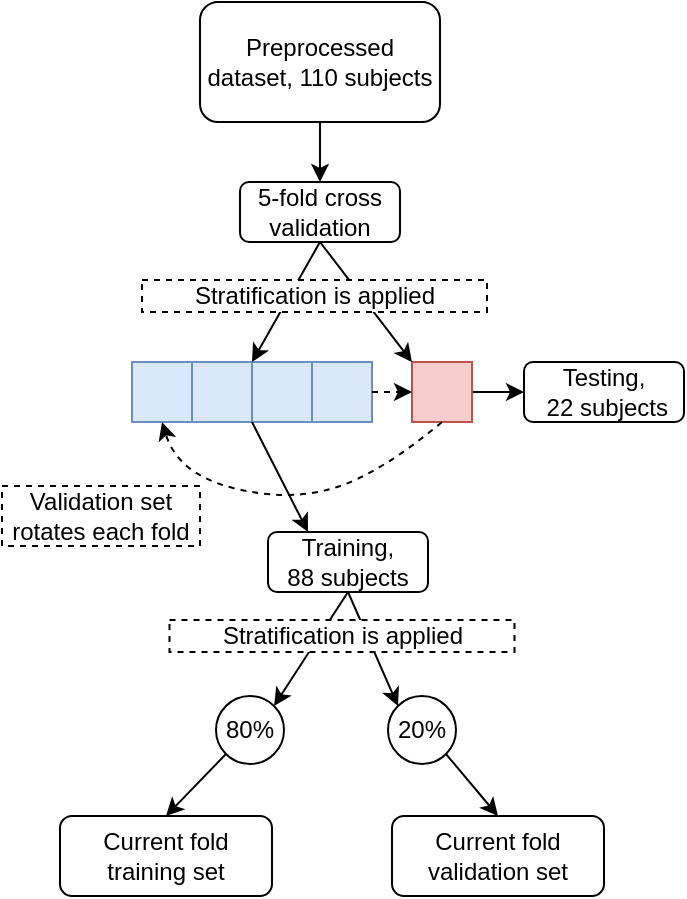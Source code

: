 <mxfile version="24.2.1" type="github" pages="4">
  <diagram name="1.1" id="h-GFLaBXhlOAgWrpycvO">
    <mxGraphModel dx="882" dy="570" grid="0" gridSize="10" guides="1" tooltips="1" connect="1" arrows="1" fold="1" page="1" pageScale="1" pageWidth="827" pageHeight="1169" math="0" shadow="0">
      <root>
        <mxCell id="0" />
        <mxCell id="1" parent="0" />
        <mxCell id="wpHglkY9rU4NA5yDfv2m-36" style="edgeStyle=orthogonalEdgeStyle;rounded=0;orthogonalLoop=1;jettySize=auto;html=1;exitX=0.5;exitY=1;exitDx=0;exitDy=0;entryX=0.5;entryY=0;entryDx=0;entryDy=0;" edge="1" parent="1" source="wpHglkY9rU4NA5yDfv2m-1" target="wpHglkY9rU4NA5yDfv2m-13">
          <mxGeometry relative="1" as="geometry" />
        </mxCell>
        <mxCell id="wpHglkY9rU4NA5yDfv2m-1" value="Preprocessed dataset, 110 subjects" style="rounded=1;whiteSpace=wrap;html=1;" vertex="1" parent="1">
          <mxGeometry x="420" y="140" width="120" height="60" as="geometry" />
        </mxCell>
        <mxCell id="wpHglkY9rU4NA5yDfv2m-13" value="5-fold cross validation" style="rounded=1;whiteSpace=wrap;html=1;" vertex="1" parent="1">
          <mxGeometry x="440" y="230" width="80" height="30" as="geometry" />
        </mxCell>
        <mxCell id="wpHglkY9rU4NA5yDfv2m-15" value="" style="whiteSpace=wrap;html=1;aspect=fixed;fillColor=#dae8fc;strokeColor=#6c8ebf;" vertex="1" parent="1">
          <mxGeometry x="416" y="320" width="30" height="30" as="geometry" />
        </mxCell>
        <mxCell id="wpHglkY9rU4NA5yDfv2m-16" value="" style="whiteSpace=wrap;html=1;aspect=fixed;fillColor=#dae8fc;strokeColor=#6c8ebf;" vertex="1" parent="1">
          <mxGeometry x="446" y="320" width="30" height="30" as="geometry" />
        </mxCell>
        <mxCell id="wpHglkY9rU4NA5yDfv2m-17" value="" style="whiteSpace=wrap;html=1;aspect=fixed;fillColor=#dae8fc;strokeColor=#6c8ebf;" vertex="1" parent="1">
          <mxGeometry x="476" y="320" width="30" height="30" as="geometry" />
        </mxCell>
        <mxCell id="wpHglkY9rU4NA5yDfv2m-46" style="edgeStyle=orthogonalEdgeStyle;rounded=0;orthogonalLoop=1;jettySize=auto;html=1;exitX=1;exitY=0.5;exitDx=0;exitDy=0;entryX=0;entryY=0.5;entryDx=0;entryDy=0;" edge="1" parent="1" source="wpHglkY9rU4NA5yDfv2m-18" target="wpHglkY9rU4NA5yDfv2m-26">
          <mxGeometry relative="1" as="geometry">
            <mxPoint x="584" y="335" as="targetPoint" />
          </mxGeometry>
        </mxCell>
        <mxCell id="wpHglkY9rU4NA5yDfv2m-18" value="" style="whiteSpace=wrap;html=1;aspect=fixed;fillColor=#f8cecc;strokeColor=#b85450;" vertex="1" parent="1">
          <mxGeometry x="526" y="320" width="30" height="30" as="geometry" />
        </mxCell>
        <mxCell id="wpHglkY9rU4NA5yDfv2m-19" value="" style="whiteSpace=wrap;html=1;aspect=fixed;fillColor=#dae8fc;strokeColor=#6c8ebf;" vertex="1" parent="1">
          <mxGeometry x="386" y="320" width="30" height="30" as="geometry" />
        </mxCell>
        <mxCell id="wpHglkY9rU4NA5yDfv2m-26" value="Testing,&lt;div&gt;&amp;nbsp;22 subjects&lt;/div&gt;" style="rounded=1;whiteSpace=wrap;html=1;" vertex="1" parent="1">
          <mxGeometry x="582" y="320" width="80" height="30" as="geometry" />
        </mxCell>
        <mxCell id="wpHglkY9rU4NA5yDfv2m-42" value="" style="endArrow=classic;html=1;rounded=0;exitX=0.5;exitY=1;exitDx=0;exitDy=0;entryX=0;entryY=0;entryDx=0;entryDy=0;" edge="1" parent="1" source="wpHglkY9rU4NA5yDfv2m-13" target="wpHglkY9rU4NA5yDfv2m-16">
          <mxGeometry width="50" height="50" relative="1" as="geometry">
            <mxPoint x="534" y="370" as="sourcePoint" />
            <mxPoint x="532" y="250" as="targetPoint" />
          </mxGeometry>
        </mxCell>
        <mxCell id="wpHglkY9rU4NA5yDfv2m-43" value="" style="endArrow=classic;html=1;rounded=0;exitX=0.5;exitY=1;exitDx=0;exitDy=0;entryX=0;entryY=0;entryDx=0;entryDy=0;" edge="1" parent="1" source="wpHglkY9rU4NA5yDfv2m-13" target="wpHglkY9rU4NA5yDfv2m-18">
          <mxGeometry width="50" height="50" relative="1" as="geometry">
            <mxPoint x="534" y="370" as="sourcePoint" />
            <mxPoint x="552" y="410" as="targetPoint" />
          </mxGeometry>
        </mxCell>
        <mxCell id="wpHglkY9rU4NA5yDfv2m-47" value="80%" style="ellipse;whiteSpace=wrap;html=1;aspect=fixed;" vertex="1" parent="1">
          <mxGeometry x="428" y="487" width="34" height="34" as="geometry" />
        </mxCell>
        <mxCell id="wpHglkY9rU4NA5yDfv2m-48" value="20%" style="ellipse;whiteSpace=wrap;html=1;aspect=fixed;" vertex="1" parent="1">
          <mxGeometry x="514" y="487" width="34" height="34" as="geometry" />
        </mxCell>
        <mxCell id="wpHglkY9rU4NA5yDfv2m-49" value="" style="endArrow=classic;html=1;rounded=0;exitX=0.5;exitY=1;exitDx=0;exitDy=0;entryX=1;entryY=0;entryDx=0;entryDy=0;" edge="1" parent="1" source="wpHglkY9rU4NA5yDfv2m-51" target="wpHglkY9rU4NA5yDfv2m-47">
          <mxGeometry width="50" height="50" relative="1" as="geometry">
            <mxPoint x="494" y="375" as="sourcePoint" />
            <mxPoint x="544" y="325" as="targetPoint" />
          </mxGeometry>
        </mxCell>
        <mxCell id="wpHglkY9rU4NA5yDfv2m-50" value="" style="endArrow=classic;html=1;rounded=0;exitX=0.5;exitY=1;exitDx=0;exitDy=0;entryX=0;entryY=0;entryDx=0;entryDy=0;" edge="1" parent="1" source="wpHglkY9rU4NA5yDfv2m-51" target="wpHglkY9rU4NA5yDfv2m-48">
          <mxGeometry width="50" height="50" relative="1" as="geometry">
            <mxPoint x="494" y="375" as="sourcePoint" />
            <mxPoint x="544" y="325" as="targetPoint" />
          </mxGeometry>
        </mxCell>
        <mxCell id="wpHglkY9rU4NA5yDfv2m-51" value="Training,&lt;div&gt;88 subjects&lt;/div&gt;" style="rounded=1;whiteSpace=wrap;html=1;" vertex="1" parent="1">
          <mxGeometry x="454" y="405" width="80" height="30" as="geometry" />
        </mxCell>
        <mxCell id="wpHglkY9rU4NA5yDfv2m-56" value="Current fold validation set" style="rounded=1;whiteSpace=wrap;html=1;" vertex="1" parent="1">
          <mxGeometry x="516" y="547" width="106" height="40" as="geometry" />
        </mxCell>
        <mxCell id="wpHglkY9rU4NA5yDfv2m-59" value="Current fold training set" style="rounded=1;whiteSpace=wrap;html=1;" vertex="1" parent="1">
          <mxGeometry x="350" y="547" width="106" height="40" as="geometry" />
        </mxCell>
        <mxCell id="wpHglkY9rU4NA5yDfv2m-60" value="" style="endArrow=classic;html=1;rounded=0;exitX=0;exitY=1;exitDx=0;exitDy=0;entryX=0.5;entryY=0;entryDx=0;entryDy=0;" edge="1" parent="1" source="wpHglkY9rU4NA5yDfv2m-47" target="wpHglkY9rU4NA5yDfv2m-59">
          <mxGeometry width="50" height="50" relative="1" as="geometry">
            <mxPoint x="432" y="507" as="sourcePoint" />
            <mxPoint x="482" y="457" as="targetPoint" />
          </mxGeometry>
        </mxCell>
        <mxCell id="wpHglkY9rU4NA5yDfv2m-61" value="" style="endArrow=classic;html=1;rounded=0;exitX=1;exitY=1;exitDx=0;exitDy=0;entryX=0.5;entryY=0;entryDx=0;entryDy=0;" edge="1" parent="1" source="wpHglkY9rU4NA5yDfv2m-48" target="wpHglkY9rU4NA5yDfv2m-56">
          <mxGeometry width="50" height="50" relative="1" as="geometry">
            <mxPoint x="432" y="507" as="sourcePoint" />
            <mxPoint x="482" y="457" as="targetPoint" />
          </mxGeometry>
        </mxCell>
        <mxCell id="wpHglkY9rU4NA5yDfv2m-64" value="Validation set rotates each fold" style="text;html=1;align=center;verticalAlign=middle;whiteSpace=wrap;rounded=0;fillColor=none;strokeColor=default;dashed=1;" vertex="1" parent="1">
          <mxGeometry x="321" y="382" width="99" height="30" as="geometry" />
        </mxCell>
        <mxCell id="wpHglkY9rU4NA5yDfv2m-65" value="" style="endArrow=classic;html=1;rounded=0;exitX=0;exitY=1;exitDx=0;exitDy=0;entryX=0.25;entryY=0;entryDx=0;entryDy=0;" edge="1" parent="1" source="wpHglkY9rU4NA5yDfv2m-16" target="wpHglkY9rU4NA5yDfv2m-51">
          <mxGeometry width="50" height="50" relative="1" as="geometry">
            <mxPoint x="420" y="410" as="sourcePoint" />
            <mxPoint x="470" y="360" as="targetPoint" />
          </mxGeometry>
        </mxCell>
        <mxCell id="wpHglkY9rU4NA5yDfv2m-67" value="Stratification is applied" style="text;html=1;align=center;verticalAlign=middle;whiteSpace=wrap;rounded=0;fillColor=default;strokeColor=default;dashed=1;" vertex="1" parent="1">
          <mxGeometry x="391" y="279" width="172.5" height="16" as="geometry" />
        </mxCell>
        <mxCell id="wpHglkY9rU4NA5yDfv2m-70" value="" style="curved=1;endArrow=classic;html=1;rounded=0;exitX=0.5;exitY=1;exitDx=0;exitDy=0;entryX=0.5;entryY=1;entryDx=0;entryDy=0;dashed=1;" edge="1" parent="1" source="wpHglkY9rU4NA5yDfv2m-18" target="wpHglkY9rU4NA5yDfv2m-19">
          <mxGeometry width="50" height="50" relative="1" as="geometry">
            <mxPoint x="416" y="357" as="sourcePoint" />
            <mxPoint x="466" y="307" as="targetPoint" />
            <Array as="points">
              <mxPoint x="510" y="376" />
              <mxPoint x="464" y="390" />
              <mxPoint x="409" y="376" />
            </Array>
          </mxGeometry>
        </mxCell>
        <mxCell id="wpHglkY9rU4NA5yDfv2m-71" value="Stratification is applied" style="text;html=1;align=center;verticalAlign=middle;whiteSpace=wrap;rounded=0;fillColor=default;strokeColor=default;dashed=1;" vertex="1" parent="1">
          <mxGeometry x="404.75" y="449" width="172.5" height="16" as="geometry" />
        </mxCell>
        <mxCell id="wpHglkY9rU4NA5yDfv2m-72" value="" style="endArrow=classic;html=1;rounded=0;exitX=1;exitY=0.5;exitDx=0;exitDy=0;entryX=0;entryY=0.5;entryDx=0;entryDy=0;dashed=1;" edge="1" parent="1" source="wpHglkY9rU4NA5yDfv2m-17" target="wpHglkY9rU4NA5yDfv2m-18">
          <mxGeometry width="50" height="50" relative="1" as="geometry">
            <mxPoint x="416" y="357" as="sourcePoint" />
            <mxPoint x="466" y="307" as="targetPoint" />
          </mxGeometry>
        </mxCell>
      </root>
    </mxGraphModel>
  </diagram>
  <diagram id="51O6MfLNhVXTaINxnJGf" name="1.2">
    <mxGraphModel dx="1949" dy="1757" grid="1" gridSize="10" guides="1" tooltips="1" connect="1" arrows="1" fold="1" page="1" pageScale="1" pageWidth="827" pageHeight="1169" math="0" shadow="0">
      <root>
        <mxCell id="0" />
        <mxCell id="1" parent="0" />
        <mxCell id="9yy-Zje3Fe9LlYYxZARG-1" value="patient" style="rounded=0;whiteSpace=wrap;html=1;labelBackgroundColor=none;fillColor=#5D7F99;strokeColor=#D0CEE2;fontColor=#1A1A1A;" parent="1" vertex="1">
          <mxGeometry x="90" y="460" width="120" height="60" as="geometry" />
        </mxCell>
        <mxCell id="9yy-Zje3Fe9LlYYxZARG-2" value="Doctor" style="rounded=0;whiteSpace=wrap;html=1;labelBackgroundColor=none;fillColor=#5D7F99;strokeColor=#D0CEE2;fontColor=#1A1A1A;" parent="1" vertex="1">
          <mxGeometry x="560" y="460" width="120" height="60" as="geometry" />
        </mxCell>
        <mxCell id="9yy-Zje3Fe9LlYYxZARG-3" value="Appointment" style="rounded=0;whiteSpace=wrap;html=1;labelBackgroundColor=none;fillColor=#5D7F99;strokeColor=#D0CEE2;fontColor=#1A1A1A;" parent="1" vertex="1">
          <mxGeometry x="330" y="330" width="120" height="60" as="geometry" />
        </mxCell>
        <mxCell id="9yy-Zje3Fe9LlYYxZARG-4" value="Medical test" style="rounded=0;whiteSpace=wrap;html=1;labelBackgroundColor=none;fillColor=#5D7F99;strokeColor=#D0CEE2;fontColor=#1A1A1A;" parent="1" vertex="1">
          <mxGeometry x="140" y="210" width="120" height="60" as="geometry" />
        </mxCell>
        <mxCell id="9yy-Zje3Fe9LlYYxZARG-5" value="Test Result" style="rounded=0;whiteSpace=wrap;html=1;labelBackgroundColor=none;fillColor=#5D7F99;strokeColor=#D0CEE2;fontColor=#1A1A1A;" parent="1" vertex="1">
          <mxGeometry x="140" y="20" width="120" height="60" as="geometry" />
        </mxCell>
        <mxCell id="EaItLEGWwIb7BmEaD7YD-8" value="" style="edgeStyle=orthogonalEdgeStyle;rounded=0;orthogonalLoop=1;jettySize=auto;html=1;strokeColor=#736CA8;fontColor=#1A1A1A;entryX=0.5;entryY=0;entryDx=0;entryDy=0;" parent="1" source="9yy-Zje3Fe9LlYYxZARG-6" target="BQ_JJ_6gK7DnseaGVdko-1" edge="1">
          <mxGeometry relative="1" as="geometry">
            <mxPoint x="390" y="230" as="targetPoint" />
          </mxGeometry>
        </mxCell>
        <mxCell id="9yy-Zje3Fe9LlYYxZARG-6" value="Prescription" style="rounded=0;whiteSpace=wrap;html=1;labelBackgroundColor=none;fillColor=#5D7F99;strokeColor=#D0CEE2;fontColor=#1A1A1A;" parent="1" vertex="1">
          <mxGeometry x="330" y="90" width="120" height="60" as="geometry" />
        </mxCell>
        <mxCell id="EaItLEGWwIb7BmEaD7YD-5" style="edgeStyle=orthogonalEdgeStyle;rounded=0;orthogonalLoop=1;jettySize=auto;html=1;exitX=0;exitY=0.5;exitDx=0;exitDy=0;entryX=1;entryY=0.5;entryDx=0;entryDy=0;strokeColor=#736CA8;fontColor=#1A1A1A;" parent="1" source="9yy-Zje3Fe9LlYYxZARG-7" target="9yy-Zje3Fe9LlYYxZARG-1" edge="1">
          <mxGeometry relative="1" as="geometry" />
        </mxCell>
        <mxCell id="EaItLEGWwIb7BmEaD7YD-6" style="edgeStyle=orthogonalEdgeStyle;rounded=0;orthogonalLoop=1;jettySize=auto;html=1;exitX=1;exitY=0.5;exitDx=0;exitDy=0;entryX=0;entryY=0.5;entryDx=0;entryDy=0;strokeColor=#736CA8;fontColor=#1A1A1A;" parent="1" source="9yy-Zje3Fe9LlYYxZARG-7" target="9yy-Zje3Fe9LlYYxZARG-2" edge="1">
          <mxGeometry relative="1" as="geometry" />
        </mxCell>
        <mxCell id="9yy-Zje3Fe9LlYYxZARG-7" value="making&lt;br&gt;appointments" style="rhombus;whiteSpace=wrap;html=1;labelBackgroundColor=none;fillColor=#5D7F99;strokeColor=#D0CEE2;fontColor=#1A1A1A;" parent="1" vertex="1">
          <mxGeometry x="350" y="450" width="80" height="80" as="geometry" />
        </mxCell>
        <mxCell id="EaItLEGWwIb7BmEaD7YD-4" value="" style="endArrow=none;html=1;rounded=0;strokeColor=#736CA8;fontColor=#1A1A1A;exitX=0.5;exitY=0;exitDx=0;exitDy=0;entryX=0.5;entryY=1;entryDx=0;entryDy=0;" parent="1" source="9yy-Zje3Fe9LlYYxZARG-7" target="9yy-Zje3Fe9LlYYxZARG-3" edge="1">
          <mxGeometry width="50" height="50" relative="1" as="geometry">
            <mxPoint x="510" y="350" as="sourcePoint" />
            <mxPoint x="560" y="300" as="targetPoint" />
          </mxGeometry>
        </mxCell>
        <mxCell id="EaItLEGWwIb7BmEaD7YD-13" value="" style="endArrow=classic;html=1;rounded=0;strokeColor=#736CA8;fontColor=#1A1A1A;exitX=0.5;exitY=1;exitDx=0;exitDy=0;entryX=0.5;entryY=0;entryDx=0;entryDy=0;" parent="1" source="9yy-Zje3Fe9LlYYxZARG-4" target="BQ_JJ_6gK7DnseaGVdko-3" edge="1">
          <mxGeometry width="50" height="50" relative="1" as="geometry">
            <mxPoint x="510" y="350" as="sourcePoint" />
            <mxPoint x="200" y="340" as="targetPoint" />
          </mxGeometry>
        </mxCell>
        <mxCell id="BQ_JJ_6gK7DnseaGVdko-1" value="getting prescriptions" style="rhombus;whiteSpace=wrap;html=1;strokeColor=#D0CEE2;fontColor=#1A1A1A;fillColor=#5D7F99;" parent="1" vertex="1">
          <mxGeometry x="350" y="190" width="80" height="80" as="geometry" />
        </mxCell>
        <mxCell id="BQ_JJ_6gK7DnseaGVdko-2" value="" style="endArrow=none;html=1;rounded=0;strokeColor=#736CA8;fontColor=#1A1A1A;exitX=0.5;exitY=0;exitDx=0;exitDy=0;entryX=0.5;entryY=1;entryDx=0;entryDy=0;" parent="1" source="9yy-Zje3Fe9LlYYxZARG-3" target="BQ_JJ_6gK7DnseaGVdko-1" edge="1">
          <mxGeometry width="50" height="50" relative="1" as="geometry">
            <mxPoint x="510" y="350" as="sourcePoint" />
            <mxPoint x="560" y="300" as="targetPoint" />
          </mxGeometry>
        </mxCell>
        <mxCell id="BQ_JJ_6gK7DnseaGVdko-3" value="getting medical test" style="rhombus;whiteSpace=wrap;html=1;strokeColor=#D0CEE2;fontColor=#1A1A1A;fillColor=#5D7F99;" parent="1" vertex="1">
          <mxGeometry x="160" y="320" width="80" height="80" as="geometry" />
        </mxCell>
        <mxCell id="BQ_JJ_6gK7DnseaGVdko-4" value="" style="endArrow=none;html=1;rounded=0;strokeColor=#736CA8;fontColor=#1A1A1A;exitX=1;exitY=0.5;exitDx=0;exitDy=0;entryX=0;entryY=0.5;entryDx=0;entryDy=0;" parent="1" source="BQ_JJ_6gK7DnseaGVdko-3" target="9yy-Zje3Fe9LlYYxZARG-3" edge="1">
          <mxGeometry width="50" height="50" relative="1" as="geometry">
            <mxPoint x="510" y="350" as="sourcePoint" />
            <mxPoint x="560" y="300" as="targetPoint" />
          </mxGeometry>
        </mxCell>
        <mxCell id="BQ_JJ_6gK7DnseaGVdko-6" style="edgeStyle=orthogonalEdgeStyle;rounded=0;orthogonalLoop=1;jettySize=auto;html=1;exitX=0.5;exitY=0;exitDx=0;exitDy=0;entryX=0.5;entryY=1;entryDx=0;entryDy=0;strokeColor=#736CA8;fontColor=#1A1A1A;" parent="1" source="BQ_JJ_6gK7DnseaGVdko-5" target="9yy-Zje3Fe9LlYYxZARG-5" edge="1">
          <mxGeometry relative="1" as="geometry" />
        </mxCell>
        <mxCell id="BQ_JJ_6gK7DnseaGVdko-5" value="getting test results" style="rhombus;whiteSpace=wrap;html=1;strokeColor=#D0CEE2;fontColor=#1A1A1A;fillColor=#5D7F99;" parent="1" vertex="1">
          <mxGeometry x="160" y="110" width="80" height="80" as="geometry" />
        </mxCell>
        <mxCell id="BQ_JJ_6gK7DnseaGVdko-7" value="" style="endArrow=none;html=1;rounded=0;strokeColor=#736CA8;fontColor=#1A1A1A;exitX=0.5;exitY=0;exitDx=0;exitDy=0;entryX=0.5;entryY=1;entryDx=0;entryDy=0;" parent="1" source="9yy-Zje3Fe9LlYYxZARG-4" target="BQ_JJ_6gK7DnseaGVdko-5" edge="1">
          <mxGeometry width="50" height="50" relative="1" as="geometry">
            <mxPoint x="510" y="280" as="sourcePoint" />
            <mxPoint x="560" y="230" as="targetPoint" />
          </mxGeometry>
        </mxCell>
        <mxCell id="BQ_JJ_6gK7DnseaGVdko-22" style="edgeStyle=orthogonalEdgeStyle;rounded=0;orthogonalLoop=1;jettySize=auto;html=1;exitX=0.5;exitY=0;exitDx=0;exitDy=0;entryX=0.5;entryY=1;entryDx=0;entryDy=0;strokeColor=#736CA8;fontColor=#1A1A1A;" parent="1" source="BQ_JJ_6gK7DnseaGVdko-9" target="9yy-Zje3Fe9LlYYxZARG-1" edge="1">
          <mxGeometry relative="1" as="geometry" />
        </mxCell>
        <mxCell id="BQ_JJ_6gK7DnseaGVdko-9" value="&lt;u&gt;patient_id&lt;/u&gt;" style="ellipse;whiteSpace=wrap;html=1;strokeColor=#D0CEE2;fontColor=#1A1A1A;fillColor=#5D7F99;" parent="1" vertex="1">
          <mxGeometry x="90" y="650" width="120" height="80" as="geometry" />
        </mxCell>
        <mxCell id="BQ_JJ_6gK7DnseaGVdko-12" value="" style="edgeStyle=orthogonalEdgeStyle;rounded=0;orthogonalLoop=1;jettySize=auto;html=1;strokeColor=#736CA8;fontColor=#1A1A1A;" parent="1" source="BQ_JJ_6gK7DnseaGVdko-10" target="BQ_JJ_6gK7DnseaGVdko-11" edge="1">
          <mxGeometry relative="1" as="geometry" />
        </mxCell>
        <mxCell id="BQ_JJ_6gK7DnseaGVdko-10" value="name" style="ellipse;whiteSpace=wrap;html=1;strokeColor=#D0CEE2;fontColor=#1A1A1A;fillColor=#5D7F99;" parent="1" vertex="1">
          <mxGeometry x="290" y="780" width="120" height="80" as="geometry" />
        </mxCell>
        <mxCell id="BQ_JJ_6gK7DnseaGVdko-20" style="edgeStyle=orthogonalEdgeStyle;rounded=0;orthogonalLoop=1;jettySize=auto;html=1;exitX=0;exitY=0;exitDx=0;exitDy=0;entryX=0.75;entryY=1;entryDx=0;entryDy=0;strokeColor=#736CA8;fontColor=#1A1A1A;" parent="1" source="BQ_JJ_6gK7DnseaGVdko-11" target="9yy-Zje3Fe9LlYYxZARG-1" edge="1">
          <mxGeometry relative="1" as="geometry" />
        </mxCell>
        <mxCell id="BQ_JJ_6gK7DnseaGVdko-21" style="edgeStyle=orthogonalEdgeStyle;rounded=0;orthogonalLoop=1;jettySize=auto;html=1;exitX=1;exitY=0;exitDx=0;exitDy=0;entryX=0.25;entryY=1;entryDx=0;entryDy=0;strokeColor=#736CA8;fontColor=#1A1A1A;" parent="1" source="BQ_JJ_6gK7DnseaGVdko-11" target="9yy-Zje3Fe9LlYYxZARG-2" edge="1">
          <mxGeometry relative="1" as="geometry" />
        </mxCell>
        <mxCell id="BQ_JJ_6gK7DnseaGVdko-11" value="Information" style="ellipse;whiteSpace=wrap;html=1;strokeColor=#D0CEE2;fontColor=#1A1A1A;fillColor=#5D7F99;" parent="1" vertex="1">
          <mxGeometry x="290" y="620" width="120" height="80" as="geometry" />
        </mxCell>
        <mxCell id="BQ_JJ_6gK7DnseaGVdko-13" value="address" style="ellipse;whiteSpace=wrap;html=1;strokeColor=#D0CEE2;fontColor=#1A1A1A;fillColor=#5D7F99;" parent="1" vertex="1">
          <mxGeometry x="150" y="760" width="120" height="80" as="geometry" />
        </mxCell>
        <mxCell id="BQ_JJ_6gK7DnseaGVdko-14" value="email" style="ellipse;whiteSpace=wrap;html=1;strokeColor=#D0CEE2;fontColor=#1A1A1A;fillColor=#5D7F99;" parent="1" vertex="1">
          <mxGeometry x="430" y="770" width="120" height="80" as="geometry" />
        </mxCell>
        <mxCell id="BQ_JJ_6gK7DnseaGVdko-15" value="phone_number" style="ellipse;whiteSpace=wrap;html=1;strokeColor=#D0CEE2;fontColor=#1A1A1A;fillColor=#5D7F99;" parent="1" vertex="1">
          <mxGeometry x="460" y="660" width="120" height="80" as="geometry" />
        </mxCell>
        <mxCell id="BQ_JJ_6gK7DnseaGVdko-17" value="" style="endArrow=classic;html=1;rounded=0;strokeColor=#736CA8;fontColor=#1A1A1A;exitX=1;exitY=0;exitDx=0;exitDy=0;entryX=0;entryY=1;entryDx=0;entryDy=0;" parent="1" source="BQ_JJ_6gK7DnseaGVdko-13" target="BQ_JJ_6gK7DnseaGVdko-11" edge="1">
          <mxGeometry width="50" height="50" relative="1" as="geometry">
            <mxPoint x="300" y="670" as="sourcePoint" />
            <mxPoint x="350" y="620" as="targetPoint" />
          </mxGeometry>
        </mxCell>
        <mxCell id="BQ_JJ_6gK7DnseaGVdko-18" value="" style="endArrow=classic;html=1;rounded=0;strokeColor=#736CA8;fontColor=#1A1A1A;exitX=0;exitY=0;exitDx=0;exitDy=0;entryX=1;entryY=1;entryDx=0;entryDy=0;" parent="1" source="BQ_JJ_6gK7DnseaGVdko-14" target="BQ_JJ_6gK7DnseaGVdko-11" edge="1">
          <mxGeometry width="50" height="50" relative="1" as="geometry">
            <mxPoint x="300" y="670" as="sourcePoint" />
            <mxPoint x="350" y="620" as="targetPoint" />
          </mxGeometry>
        </mxCell>
        <mxCell id="BQ_JJ_6gK7DnseaGVdko-19" value="" style="endArrow=classic;html=1;rounded=0;strokeColor=#736CA8;fontColor=#1A1A1A;exitX=0;exitY=0;exitDx=0;exitDy=0;entryX=1;entryY=0.5;entryDx=0;entryDy=0;" parent="1" source="BQ_JJ_6gK7DnseaGVdko-15" target="BQ_JJ_6gK7DnseaGVdko-11" edge="1">
          <mxGeometry width="50" height="50" relative="1" as="geometry">
            <mxPoint x="300" y="670" as="sourcePoint" />
            <mxPoint x="350" y="620" as="targetPoint" />
          </mxGeometry>
        </mxCell>
        <mxCell id="BQ_JJ_6gK7DnseaGVdko-23" value="insurance_number" style="ellipse;whiteSpace=wrap;html=1;strokeColor=#D0CEE2;fontColor=#1A1A1A;fillColor=#5D7F99;" parent="1" vertex="1">
          <mxGeometry x="10" y="545" width="120" height="80" as="geometry" />
        </mxCell>
        <mxCell id="BQ_JJ_6gK7DnseaGVdko-25" value="" style="endArrow=classic;html=1;rounded=0;strokeColor=#736CA8;fontColor=#1A1A1A;exitX=1;exitY=0;exitDx=0;exitDy=0;entryX=0.25;entryY=1;entryDx=0;entryDy=0;" parent="1" source="BQ_JJ_6gK7DnseaGVdko-23" target="9yy-Zje3Fe9LlYYxZARG-1" edge="1">
          <mxGeometry width="50" height="50" relative="1" as="geometry">
            <mxPoint x="290" y="690" as="sourcePoint" />
            <mxPoint x="340" y="640" as="targetPoint" />
          </mxGeometry>
        </mxCell>
        <mxCell id="BQ_JJ_6gK7DnseaGVdko-26" value="specialization" style="ellipse;whiteSpace=wrap;html=1;strokeColor=#D0CEE2;fontColor=#1A1A1A;fillColor=#5D7F99;" parent="1" vertex="1">
          <mxGeometry x="690" y="530" width="120" height="80" as="geometry" />
        </mxCell>
        <mxCell id="BQ_JJ_6gK7DnseaGVdko-27" value="" style="endArrow=classic;html=1;rounded=0;strokeColor=#736CA8;fontColor=#1A1A1A;exitX=0;exitY=0;exitDx=0;exitDy=0;entryX=1;entryY=1;entryDx=0;entryDy=0;" parent="1" source="BQ_JJ_6gK7DnseaGVdko-26" target="9yy-Zje3Fe9LlYYxZARG-2" edge="1">
          <mxGeometry width="50" height="50" relative="1" as="geometry">
            <mxPoint x="440" y="690" as="sourcePoint" />
            <mxPoint x="490" y="640" as="targetPoint" />
          </mxGeometry>
        </mxCell>
        <mxCell id="BQ_JJ_6gK7DnseaGVdko-28" value="&lt;u&gt;appointment_id&lt;/u&gt;" style="ellipse;whiteSpace=wrap;html=1;strokeColor=#D0CEE2;fontColor=#1A1A1A;fillColor=#5D7F99;" parent="1" vertex="1">
          <mxGeometry x="590" y="220" width="120" height="80" as="geometry" />
        </mxCell>
        <mxCell id="BQ_JJ_6gK7DnseaGVdko-29" value="data" style="ellipse;whiteSpace=wrap;html=1;strokeColor=#D0CEE2;fontColor=#1A1A1A;fillColor=#5D7F99;" parent="1" vertex="1">
          <mxGeometry x="460" y="220" width="120" height="80" as="geometry" />
        </mxCell>
        <mxCell id="BQ_JJ_6gK7DnseaGVdko-30" value="time" style="ellipse;whiteSpace=wrap;html=1;strokeColor=#D0CEE2;fontColor=#1A1A1A;fillColor=#5D7F99;" parent="1" vertex="1">
          <mxGeometry x="640" y="370" width="120" height="80" as="geometry" />
        </mxCell>
        <mxCell id="BQ_JJ_6gK7DnseaGVdko-31" value="reason" style="ellipse;whiteSpace=wrap;html=1;strokeColor=#D0CEE2;fontColor=#1A1A1A;fillColor=#5D7F99;" parent="1" vertex="1">
          <mxGeometry x="690" y="280" width="120" height="80" as="geometry" />
        </mxCell>
        <mxCell id="BQ_JJ_6gK7DnseaGVdko-32" value="" style="endArrow=classic;html=1;rounded=0;strokeColor=#736CA8;fontColor=#1A1A1A;exitX=0;exitY=1;exitDx=0;exitDy=0;entryX=0.75;entryY=0;entryDx=0;entryDy=0;" parent="1" source="BQ_JJ_6gK7DnseaGVdko-29" target="9yy-Zje3Fe9LlYYxZARG-3" edge="1">
          <mxGeometry width="50" height="50" relative="1" as="geometry">
            <mxPoint x="520" y="450" as="sourcePoint" />
            <mxPoint x="570" y="400" as="targetPoint" />
          </mxGeometry>
        </mxCell>
        <mxCell id="BQ_JJ_6gK7DnseaGVdko-33" value="" style="endArrow=classic;html=1;rounded=0;strokeColor=#736CA8;fontColor=#1A1A1A;exitX=0;exitY=0.5;exitDx=0;exitDy=0;entryX=1;entryY=0.75;entryDx=0;entryDy=0;" parent="1" source="BQ_JJ_6gK7DnseaGVdko-30" target="9yy-Zje3Fe9LlYYxZARG-3" edge="1">
          <mxGeometry width="50" height="50" relative="1" as="geometry">
            <mxPoint x="520" y="450" as="sourcePoint" />
            <mxPoint x="570" y="400" as="targetPoint" />
          </mxGeometry>
        </mxCell>
        <mxCell id="BQ_JJ_6gK7DnseaGVdko-34" value="" style="endArrow=classic;html=1;rounded=0;strokeColor=#736CA8;fontColor=#1A1A1A;exitX=0;exitY=0.5;exitDx=0;exitDy=0;entryX=1;entryY=0.5;entryDx=0;entryDy=0;" parent="1" source="BQ_JJ_6gK7DnseaGVdko-31" target="9yy-Zje3Fe9LlYYxZARG-3" edge="1">
          <mxGeometry width="50" height="50" relative="1" as="geometry">
            <mxPoint x="520" y="450" as="sourcePoint" />
            <mxPoint x="570" y="400" as="targetPoint" />
          </mxGeometry>
        </mxCell>
        <mxCell id="BQ_JJ_6gK7DnseaGVdko-35" value="" style="endArrow=classic;html=1;rounded=0;strokeColor=#736CA8;fontColor=#1A1A1A;exitX=0;exitY=1;exitDx=0;exitDy=0;entryX=1;entryY=0.25;entryDx=0;entryDy=0;" parent="1" source="BQ_JJ_6gK7DnseaGVdko-28" target="9yy-Zje3Fe9LlYYxZARG-3" edge="1">
          <mxGeometry width="50" height="50" relative="1" as="geometry">
            <mxPoint x="520" y="450" as="sourcePoint" />
            <mxPoint x="570" y="400" as="targetPoint" />
          </mxGeometry>
        </mxCell>
        <mxCell id="BQ_JJ_6gK7DnseaGVdko-36" value="&lt;u&gt;test_id&lt;/u&gt;" style="ellipse;whiteSpace=wrap;html=1;strokeColor=#D0CEE2;fontColor=#1A1A1A;fillColor=#5D7F99;" parent="1" vertex="1">
          <mxGeometry x="-30" y="320" width="120" height="80" as="geometry" />
        </mxCell>
        <mxCell id="BQ_JJ_6gK7DnseaGVdko-37" value="test_name" style="ellipse;whiteSpace=wrap;html=1;strokeColor=#D0CEE2;fontColor=#1A1A1A;fillColor=#5D7F99;" parent="1" vertex="1">
          <mxGeometry x="-80" y="200" width="120" height="80" as="geometry" />
        </mxCell>
        <mxCell id="BQ_JJ_6gK7DnseaGVdko-38" value="" style="endArrow=classic;html=1;rounded=0;strokeColor=#736CA8;fontColor=#1A1A1A;exitX=1;exitY=0;exitDx=0;exitDy=0;entryX=0.25;entryY=1;entryDx=0;entryDy=0;" parent="1" source="BQ_JJ_6gK7DnseaGVdko-36" target="9yy-Zje3Fe9LlYYxZARG-4" edge="1">
          <mxGeometry width="50" height="50" relative="1" as="geometry">
            <mxPoint x="320" y="320" as="sourcePoint" />
            <mxPoint x="370" y="270" as="targetPoint" />
          </mxGeometry>
        </mxCell>
        <mxCell id="BQ_JJ_6gK7DnseaGVdko-39" value="" style="endArrow=classic;html=1;rounded=0;strokeColor=#736CA8;fontColor=#1A1A1A;exitX=1;exitY=0.5;exitDx=0;exitDy=0;entryX=0;entryY=0.75;entryDx=0;entryDy=0;" parent="1" source="BQ_JJ_6gK7DnseaGVdko-37" target="9yy-Zje3Fe9LlYYxZARG-4" edge="1">
          <mxGeometry width="50" height="50" relative="1" as="geometry">
            <mxPoint x="320" y="320" as="sourcePoint" />
            <mxPoint x="370" y="270" as="targetPoint" />
          </mxGeometry>
        </mxCell>
        <mxCell id="BQ_JJ_6gK7DnseaGVdko-40" value="&lt;u&gt;prescription_id&lt;/u&gt;" style="ellipse;whiteSpace=wrap;html=1;strokeColor=#D0CEE2;fontColor=#1A1A1A;fillColor=#5D7F99;" parent="1" vertex="1">
          <mxGeometry x="500" y="100" width="120" height="80" as="geometry" />
        </mxCell>
        <mxCell id="BQ_JJ_6gK7DnseaGVdko-41" value="drug_name" style="ellipse;whiteSpace=wrap;html=1;strokeColor=#D0CEE2;fontColor=#1A1A1A;fillColor=#5D7F99;" parent="1" vertex="1">
          <mxGeometry x="570" y="20" width="120" height="80" as="geometry" />
        </mxCell>
        <mxCell id="BQ_JJ_6gK7DnseaGVdko-42" value="dosage" style="ellipse;whiteSpace=wrap;html=1;strokeColor=#D0CEE2;fontColor=#1A1A1A;fillColor=#5D7F99;" parent="1" vertex="1">
          <mxGeometry x="500" y="-60" width="120" height="80" as="geometry" />
        </mxCell>
        <mxCell id="BQ_JJ_6gK7DnseaGVdko-43" value="duration" style="ellipse;whiteSpace=wrap;html=1;strokeColor=#D0CEE2;fontColor=#1A1A1A;fillColor=#5D7F99;" parent="1" vertex="1">
          <mxGeometry x="390" y="-120" width="120" height="80" as="geometry" />
        </mxCell>
        <mxCell id="BQ_JJ_6gK7DnseaGVdko-44" value="" style="endArrow=classic;html=1;rounded=0;strokeColor=#736CA8;fontColor=#1A1A1A;exitX=0;exitY=0.5;exitDx=0;exitDy=0;entryX=1;entryY=0.75;entryDx=0;entryDy=0;" parent="1" source="BQ_JJ_6gK7DnseaGVdko-40" target="9yy-Zje3Fe9LlYYxZARG-6" edge="1">
          <mxGeometry width="50" height="50" relative="1" as="geometry">
            <mxPoint x="320" y="290" as="sourcePoint" />
            <mxPoint x="370" y="240" as="targetPoint" />
          </mxGeometry>
        </mxCell>
        <mxCell id="BQ_JJ_6gK7DnseaGVdko-45" value="" style="endArrow=classic;html=1;rounded=0;strokeColor=#736CA8;fontColor=#1A1A1A;exitX=0;exitY=0.5;exitDx=0;exitDy=0;entryX=1;entryY=0.25;entryDx=0;entryDy=0;" parent="1" source="BQ_JJ_6gK7DnseaGVdko-41" target="9yy-Zje3Fe9LlYYxZARG-6" edge="1">
          <mxGeometry width="50" height="50" relative="1" as="geometry">
            <mxPoint x="320" y="290" as="sourcePoint" />
            <mxPoint x="370" y="240" as="targetPoint" />
          </mxGeometry>
        </mxCell>
        <mxCell id="BQ_JJ_6gK7DnseaGVdko-46" value="" style="endArrow=classic;html=1;rounded=0;strokeColor=#736CA8;fontColor=#1A1A1A;exitX=0;exitY=1;exitDx=0;exitDy=0;entryX=1;entryY=0;entryDx=0;entryDy=0;" parent="1" source="BQ_JJ_6gK7DnseaGVdko-42" target="9yy-Zje3Fe9LlYYxZARG-6" edge="1">
          <mxGeometry width="50" height="50" relative="1" as="geometry">
            <mxPoint x="320" y="290" as="sourcePoint" />
            <mxPoint x="370" y="240" as="targetPoint" />
          </mxGeometry>
        </mxCell>
        <mxCell id="BQ_JJ_6gK7DnseaGVdko-47" value="" style="endArrow=classic;html=1;rounded=0;strokeColor=#736CA8;fontColor=#1A1A1A;exitX=0.5;exitY=1;exitDx=0;exitDy=0;" parent="1" source="BQ_JJ_6gK7DnseaGVdko-43" edge="1">
          <mxGeometry width="50" height="50" relative="1" as="geometry">
            <mxPoint x="320" y="290" as="sourcePoint" />
            <mxPoint x="410" y="90" as="targetPoint" />
          </mxGeometry>
        </mxCell>
        <mxCell id="BQ_JJ_6gK7DnseaGVdko-48" value="normal_range" style="ellipse;whiteSpace=wrap;html=1;strokeColor=#D0CEE2;fontColor=#1A1A1A;fillColor=#5D7F99;" parent="1" vertex="1">
          <mxGeometry x="140" y="-150" width="120" height="80" as="geometry" />
        </mxCell>
        <mxCell id="BQ_JJ_6gK7DnseaGVdko-49" value="&lt;u&gt;result_id&lt;/u&gt;" style="ellipse;whiteSpace=wrap;html=1;strokeColor=#D0CEE2;fontColor=#1A1A1A;fillColor=#5D7F99;" parent="1" vertex="1">
          <mxGeometry x="-70" y="10" width="120" height="80" as="geometry" />
        </mxCell>
        <mxCell id="BQ_JJ_6gK7DnseaGVdko-50" value="result_value" style="ellipse;whiteSpace=wrap;html=1;strokeColor=#D0CEE2;fontColor=#1A1A1A;fillColor=#5D7F99;" parent="1" vertex="1">
          <mxGeometry y="-100" width="120" height="80" as="geometry" />
        </mxCell>
        <mxCell id="BQ_JJ_6gK7DnseaGVdko-51" value="" style="endArrow=classic;html=1;rounded=0;strokeColor=#736CA8;fontColor=#1A1A1A;exitX=1;exitY=1;exitDx=0;exitDy=0;" parent="1" source="BQ_JJ_6gK7DnseaGVdko-50" edge="1">
          <mxGeometry width="50" height="50" relative="1" as="geometry">
            <mxPoint x="320" y="290" as="sourcePoint" />
            <mxPoint x="140" y="20" as="targetPoint" />
          </mxGeometry>
        </mxCell>
        <mxCell id="BQ_JJ_6gK7DnseaGVdko-52" value="" style="endArrow=classic;html=1;rounded=0;strokeColor=#736CA8;fontColor=#1A1A1A;exitX=0.5;exitY=1;exitDx=0;exitDy=0;entryX=0.5;entryY=0;entryDx=0;entryDy=0;" parent="1" source="BQ_JJ_6gK7DnseaGVdko-48" target="9yy-Zje3Fe9LlYYxZARG-5" edge="1">
          <mxGeometry width="50" height="50" relative="1" as="geometry">
            <mxPoint x="320" y="290" as="sourcePoint" />
            <mxPoint x="370" y="240" as="targetPoint" />
          </mxGeometry>
        </mxCell>
        <mxCell id="BQ_JJ_6gK7DnseaGVdko-53" value="" style="endArrow=classic;html=1;rounded=0;strokeColor=#736CA8;fontColor=#1A1A1A;exitX=1;exitY=0.5;exitDx=0;exitDy=0;entryX=0;entryY=0.5;entryDx=0;entryDy=0;" parent="1" source="BQ_JJ_6gK7DnseaGVdko-49" target="9yy-Zje3Fe9LlYYxZARG-5" edge="1">
          <mxGeometry width="50" height="50" relative="1" as="geometry">
            <mxPoint x="320" y="290" as="sourcePoint" />
            <mxPoint x="370" y="240" as="targetPoint" />
          </mxGeometry>
        </mxCell>
        <mxCell id="gcX7KFS4PLo_Bc3ipWVu-1" value="&lt;u&gt;doctor_id&lt;/u&gt;" style="ellipse;whiteSpace=wrap;html=1;strokeColor=#D0CEE2;fontColor=#1A1A1A;fillColor=#5D7F99;" parent="1" vertex="1">
          <mxGeometry x="610" y="625" width="120" height="80" as="geometry" />
        </mxCell>
        <mxCell id="gcX7KFS4PLo_Bc3ipWVu-2" value="" style="endArrow=classic;html=1;rounded=0;strokeColor=#736CA8;fontColor=#1A1A1A;exitX=0.5;exitY=0;exitDx=0;exitDy=0;entryX=0.75;entryY=1;entryDx=0;entryDy=0;" parent="1" source="gcX7KFS4PLo_Bc3ipWVu-1" target="9yy-Zje3Fe9LlYYxZARG-2" edge="1">
          <mxGeometry width="50" height="50" relative="1" as="geometry">
            <mxPoint x="440" y="480" as="sourcePoint" />
            <mxPoint x="490" y="430" as="targetPoint" />
          </mxGeometry>
        </mxCell>
      </root>
    </mxGraphModel>
  </diagram>
  <diagram id="D9ibRxGWMdad-XM8ZE3v" name="1.3">
    <mxGraphModel dx="1949" dy="1757" grid="1" gridSize="10" guides="1" tooltips="1" connect="1" arrows="1" fold="1" page="1" pageScale="1" pageWidth="827" pageHeight="1169" math="0" shadow="0">
      <root>
        <mxCell id="0" />
        <mxCell id="1" parent="0" />
        <mxCell id="RwhVBODzJ89CzArFtEAZ-1" value="Employee" style="rounded=0;whiteSpace=wrap;html=1;strokeColor=#D0CEE2;fontColor=#1A1A1A;fillColor=#5D7F99;labelBackgroundColor=none;" parent="1" vertex="1">
          <mxGeometry x="240" y="290" width="120" height="60" as="geometry" />
        </mxCell>
        <mxCell id="G63GCCkqFehsYbAUYZ85-10" style="edgeStyle=orthogonalEdgeStyle;rounded=0;orthogonalLoop=1;jettySize=auto;html=1;exitX=0.25;exitY=0;exitDx=0;exitDy=0;entryX=0.5;entryY=1;entryDx=0;entryDy=0;strokeColor=#736CA8;fontColor=#1A1A1A;" parent="1" source="RwhVBODzJ89CzArFtEAZ-2" target="9QWkI_RgW5X6_PPC1LE5-9" edge="1">
          <mxGeometry relative="1" as="geometry" />
        </mxCell>
        <mxCell id="RwhVBODzJ89CzArFtEAZ-2" value="Department" style="rounded=0;whiteSpace=wrap;html=1;strokeColor=#D0CEE2;fontColor=#1A1A1A;fillColor=#5D7F99;labelBackgroundColor=none;" parent="1" vertex="1">
          <mxGeometry x="600" y="290" width="120" height="60" as="geometry" />
        </mxCell>
        <mxCell id="9QWkI_RgW5X6_PPC1LE5-44" style="edgeStyle=orthogonalEdgeStyle;rounded=0;orthogonalLoop=1;jettySize=auto;html=1;exitX=0.25;exitY=1;exitDx=0;exitDy=0;strokeColor=#736CA8;fontColor=default;labelBackgroundColor=none;" parent="1" source="RwhVBODzJ89CzArFtEAZ-3" target="9QWkI_RgW5X6_PPC1LE5-41" edge="1">
          <mxGeometry relative="1" as="geometry" />
        </mxCell>
        <mxCell id="9QWkI_RgW5X6_PPC1LE5-45" style="edgeStyle=orthogonalEdgeStyle;rounded=0;orthogonalLoop=1;jettySize=auto;html=1;exitX=1;exitY=0.25;exitDx=0;exitDy=0;entryX=0;entryY=0.5;entryDx=0;entryDy=0;strokeColor=#736CA8;fontColor=default;labelBackgroundColor=none;" parent="1" source="RwhVBODzJ89CzArFtEAZ-3" target="9QWkI_RgW5X6_PPC1LE5-39" edge="1">
          <mxGeometry relative="1" as="geometry" />
        </mxCell>
        <mxCell id="9QWkI_RgW5X6_PPC1LE5-46" style="edgeStyle=orthogonalEdgeStyle;rounded=0;orthogonalLoop=1;jettySize=auto;html=1;exitX=1;exitY=0.75;exitDx=0;exitDy=0;entryX=0;entryY=0.5;entryDx=0;entryDy=0;strokeColor=#736CA8;fontColor=default;labelBackgroundColor=none;" parent="1" source="RwhVBODzJ89CzArFtEAZ-3" target="9QWkI_RgW5X6_PPC1LE5-40" edge="1">
          <mxGeometry relative="1" as="geometry" />
        </mxCell>
        <mxCell id="9QWkI_RgW5X6_PPC1LE5-47" style="edgeStyle=orthogonalEdgeStyle;rounded=0;orthogonalLoop=1;jettySize=auto;html=1;exitX=0.75;exitY=1;exitDx=0;exitDy=0;strokeColor=#736CA8;fontColor=default;labelBackgroundColor=none;" parent="1" source="RwhVBODzJ89CzArFtEAZ-3" target="9QWkI_RgW5X6_PPC1LE5-43" edge="1">
          <mxGeometry relative="1" as="geometry" />
        </mxCell>
        <mxCell id="9QWkI_RgW5X6_PPC1LE5-48" style="edgeStyle=orthogonalEdgeStyle;rounded=0;orthogonalLoop=1;jettySize=auto;html=1;exitX=1;exitY=1;exitDx=0;exitDy=0;entryX=0;entryY=0;entryDx=0;entryDy=0;strokeColor=#736CA8;fontColor=default;labelBackgroundColor=none;" parent="1" source="RwhVBODzJ89CzArFtEAZ-3" target="9QWkI_RgW5X6_PPC1LE5-42" edge="1">
          <mxGeometry relative="1" as="geometry" />
        </mxCell>
        <mxCell id="RwhVBODzJ89CzArFtEAZ-3" value="Project" style="rounded=0;whiteSpace=wrap;html=1;strokeColor=#D0CEE2;fontColor=#1A1A1A;fillColor=#5D7F99;labelBackgroundColor=none;" parent="1" vertex="1">
          <mxGeometry x="354" y="570" width="120" height="60" as="geometry" />
        </mxCell>
        <mxCell id="RwhVBODzJ89CzArFtEAZ-4" value="Task" style="rounded=0;whiteSpace=wrap;html=1;strokeColor=#D0CEE2;fontColor=#1A1A1A;fillColor=#5D7F99;labelBackgroundColor=none;" parent="1" vertex="1">
          <mxGeometry x="-140" y="180" width="120" height="60" as="geometry" />
        </mxCell>
        <mxCell id="RwhVBODzJ89CzArFtEAZ-5" value="Time Sheet" style="rounded=0;whiteSpace=wrap;html=1;strokeColor=#D0CEE2;fontColor=#1A1A1A;fillColor=#5D7F99;labelBackgroundColor=none;" parent="1" vertex="1">
          <mxGeometry x="10" y="490" width="120" height="60" as="geometry" />
        </mxCell>
        <mxCell id="RwhVBODzJ89CzArFtEAZ-6" value="associated" style="rhombus;whiteSpace=wrap;html=1;strokeColor=#D0CEE2;fontColor=#1A1A1A;fillColor=#5D7F99;labelBackgroundColor=none;" parent="1" vertex="1">
          <mxGeometry x="440" y="330" width="80" height="80" as="geometry" />
        </mxCell>
        <mxCell id="RwhVBODzJ89CzArFtEAZ-7" value="" style="endArrow=classic;html=1;rounded=0;strokeColor=#736CA8;fontColor=default;exitX=1;exitY=0.5;exitDx=0;exitDy=0;entryX=0;entryY=0.5;entryDx=0;entryDy=0;labelBackgroundColor=none;" parent="1" source="RwhVBODzJ89CzArFtEAZ-1" target="RwhVBODzJ89CzArFtEAZ-6" edge="1">
          <mxGeometry width="50" height="50" relative="1" as="geometry">
            <mxPoint x="350" y="370" as="sourcePoint" />
            <mxPoint x="400" y="290" as="targetPoint" />
          </mxGeometry>
        </mxCell>
        <mxCell id="RwhVBODzJ89CzArFtEAZ-8" value="" style="endArrow=none;html=1;rounded=0;strokeColor=#736CA8;fontColor=default;exitX=1;exitY=0.5;exitDx=0;exitDy=0;labelBackgroundColor=none;" parent="1" source="RwhVBODzJ89CzArFtEAZ-6" edge="1">
          <mxGeometry width="50" height="50" relative="1" as="geometry">
            <mxPoint x="310" y="340" as="sourcePoint" />
            <mxPoint x="610" y="320" as="targetPoint" />
          </mxGeometry>
        </mxCell>
        <mxCell id="RFrwdU5zoKQk5BYYYKDg-1" value="work on" style="rhombus;whiteSpace=wrap;html=1;strokeColor=#D0CEE2;fontColor=#1A1A1A;fillColor=#5D7F99;labelBackgroundColor=none;" parent="1" vertex="1">
          <mxGeometry x="320" y="410" width="80" height="80" as="geometry" />
        </mxCell>
        <mxCell id="RFrwdU5zoKQk5BYYYKDg-2" value="" style="endArrow=none;html=1;rounded=0;strokeColor=#736CA8;fontColor=default;exitX=0.5;exitY=0;exitDx=0;exitDy=0;entryX=0.5;entryY=1;entryDx=0;entryDy=0;labelBackgroundColor=none;" parent="1" source="RFrwdU5zoKQk5BYYYKDg-1" target="RwhVBODzJ89CzArFtEAZ-1" edge="1">
          <mxGeometry width="50" height="50" relative="1" as="geometry">
            <mxPoint x="310" y="340" as="sourcePoint" />
            <mxPoint x="360" y="290" as="targetPoint" />
          </mxGeometry>
        </mxCell>
        <mxCell id="RFrwdU5zoKQk5BYYYKDg-3" value="" style="endArrow=none;html=1;rounded=0;strokeColor=#736CA8;fontColor=default;exitX=0.5;exitY=1;exitDx=0;exitDy=0;entryX=0.5;entryY=0;entryDx=0;entryDy=0;labelBackgroundColor=none;" parent="1" source="RFrwdU5zoKQk5BYYYKDg-1" target="RwhVBODzJ89CzArFtEAZ-3" edge="1">
          <mxGeometry width="50" height="50" relative="1" as="geometry">
            <mxPoint x="310" y="340" as="sourcePoint" />
            <mxPoint x="360" y="290" as="targetPoint" />
          </mxGeometry>
        </mxCell>
        <mxCell id="RFrwdU5zoKQk5BYYYKDg-4" value="assigned" style="rhombus;whiteSpace=wrap;html=1;strokeColor=#D0CEE2;fontColor=#1A1A1A;fillColor=#5D7F99;direction=east;labelBackgroundColor=none;" parent="1" vertex="1">
          <mxGeometry x="90" y="220" width="80" height="80" as="geometry" />
        </mxCell>
        <mxCell id="RFrwdU5zoKQk5BYYYKDg-5" value="" style="endArrow=classic;html=1;rounded=0;strokeColor=#736CA8;fontColor=default;exitX=1;exitY=0.5;exitDx=0;exitDy=0;entryX=0;entryY=0.5;entryDx=0;entryDy=0;labelBackgroundColor=none;" parent="1" source="RwhVBODzJ89CzArFtEAZ-4" target="RFrwdU5zoKQk5BYYYKDg-4" edge="1">
          <mxGeometry width="50" height="50" relative="1" as="geometry">
            <mxPoint x="310" y="340" as="sourcePoint" />
            <mxPoint x="360" y="290" as="targetPoint" />
          </mxGeometry>
        </mxCell>
        <mxCell id="RFrwdU5zoKQk5BYYYKDg-6" value="" style="endArrow=none;html=1;rounded=0;strokeColor=#736CA8;fontColor=default;exitX=1;exitY=0.5;exitDx=0;exitDy=0;entryX=0;entryY=0.5;entryDx=0;entryDy=0;labelBackgroundColor=none;" parent="1" source="RFrwdU5zoKQk5BYYYKDg-4" target="RwhVBODzJ89CzArFtEAZ-1" edge="1">
          <mxGeometry width="50" height="50" relative="1" as="geometry">
            <mxPoint x="310" y="340" as="sourcePoint" />
            <mxPoint x="360" y="290" as="targetPoint" />
          </mxGeometry>
        </mxCell>
        <mxCell id="RFrwdU5zoKQk5BYYYKDg-7" value="assigned" style="rhombus;whiteSpace=wrap;html=1;strokeColor=#D0CEE2;fontColor=#1A1A1A;fillColor=#5D7F99;labelBackgroundColor=none;" parent="1" vertex="1">
          <mxGeometry x="-180" y="670" width="80" height="80" as="geometry" />
        </mxCell>
        <mxCell id="RFrwdU5zoKQk5BYYYKDg-9" value="" style="endArrow=classic;html=1;rounded=0;strokeColor=#736CA8;fontColor=default;exitX=0;exitY=1;exitDx=0;exitDy=0;entryX=0;entryY=0;entryDx=0;entryDy=0;labelBackgroundColor=none;" parent="1" source="RwhVBODzJ89CzArFtEAZ-4" target="RFrwdU5zoKQk5BYYYKDg-7" edge="1">
          <mxGeometry width="50" height="50" relative="1" as="geometry">
            <mxPoint x="220" y="340" as="sourcePoint" />
            <mxPoint x="270" y="290" as="targetPoint" />
          </mxGeometry>
        </mxCell>
        <mxCell id="RFrwdU5zoKQk5BYYYKDg-10" value="" style="endArrow=none;html=1;rounded=0;strokeColor=#736CA8;fontColor=default;entryX=1;entryY=1;entryDx=0;entryDy=0;exitX=0;exitY=1;exitDx=0;exitDy=0;labelBackgroundColor=none;" parent="1" source="RwhVBODzJ89CzArFtEAZ-3" target="RFrwdU5zoKQk5BYYYKDg-7" edge="1">
          <mxGeometry width="50" height="50" relative="1" as="geometry">
            <mxPoint x="350" y="630" as="sourcePoint" />
            <mxPoint x="270" y="290" as="targetPoint" />
          </mxGeometry>
        </mxCell>
        <mxCell id="RFrwdU5zoKQk5BYYYKDg-11" value="created" style="rhombus;whiteSpace=wrap;html=1;strokeColor=#D0CEE2;fontColor=#1A1A1A;fillColor=#5D7F99;labelBackgroundColor=none;" parent="1" vertex="1">
          <mxGeometry x="130.0" y="380.0" width="80" height="80" as="geometry" />
        </mxCell>
        <mxCell id="RFrwdU5zoKQk5BYYYKDg-12" value="" style="endArrow=classic;html=1;rounded=0;strokeColor=#736CA8;fontColor=default;entryX=0.238;entryY=0.654;entryDx=0;entryDy=0;exitX=0.5;exitY=0;exitDx=0;exitDy=0;entryPerimeter=0;labelBackgroundColor=none;" parent="1" source="RwhVBODzJ89CzArFtEAZ-5" target="RFrwdU5zoKQk5BYYYKDg-11" edge="1">
          <mxGeometry width="50" height="50" relative="1" as="geometry">
            <mxPoint x="-40" y="740" as="sourcePoint" />
            <mxPoint x="10" y="690" as="targetPoint" />
          </mxGeometry>
        </mxCell>
        <mxCell id="9QWkI_RgW5X6_PPC1LE5-1" value="" style="endArrow=none;html=1;rounded=0;strokeColor=#736CA8;fontColor=default;entryX=0;entryY=1;entryDx=0;entryDy=0;exitX=1;exitY=0;exitDx=0;exitDy=0;labelBackgroundColor=none;" parent="1" source="RFrwdU5zoKQk5BYYYKDg-11" target="RwhVBODzJ89CzArFtEAZ-1" edge="1">
          <mxGeometry width="50" height="50" relative="1" as="geometry">
            <mxPoint x="160" y="380" as="sourcePoint" />
            <mxPoint x="210" y="330" as="targetPoint" />
          </mxGeometry>
        </mxCell>
        <mxCell id="9QWkI_RgW5X6_PPC1LE5-3" value="created" style="rhombus;whiteSpace=wrap;html=1;strokeColor=#D0CEE2;fontColor=#1A1A1A;fillColor=#5D7F99;labelBackgroundColor=none;" parent="1" vertex="1">
          <mxGeometry x="190" y="545" width="80" height="80" as="geometry" />
        </mxCell>
        <mxCell id="9QWkI_RgW5X6_PPC1LE5-4" value="" style="endArrow=classic;html=1;rounded=0;strokeColor=#736CA8;fontColor=default;exitX=1;exitY=1;exitDx=0;exitDy=0;entryX=0;entryY=0.5;entryDx=0;entryDy=0;labelBackgroundColor=none;" parent="1" source="RwhVBODzJ89CzArFtEAZ-5" target="9QWkI_RgW5X6_PPC1LE5-3" edge="1">
          <mxGeometry width="50" height="50" relative="1" as="geometry">
            <mxPoint x="160" y="380" as="sourcePoint" />
            <mxPoint x="210" y="330" as="targetPoint" />
          </mxGeometry>
        </mxCell>
        <mxCell id="9QWkI_RgW5X6_PPC1LE5-5" value="" style="endArrow=none;html=1;rounded=0;strokeColor=#736CA8;fontColor=default;exitX=0;exitY=0.5;exitDx=0;exitDy=0;entryX=1;entryY=0.5;entryDx=0;entryDy=0;labelBackgroundColor=none;" parent="1" source="RwhVBODzJ89CzArFtEAZ-3" target="9QWkI_RgW5X6_PPC1LE5-3" edge="1">
          <mxGeometry width="50" height="50" relative="1" as="geometry">
            <mxPoint x="160" y="380" as="sourcePoint" />
            <mxPoint x="210" y="330" as="targetPoint" />
          </mxGeometry>
        </mxCell>
        <mxCell id="9QWkI_RgW5X6_PPC1LE5-6" value="" style="endArrow=classic;html=1;rounded=0;strokeColor=#736CA8;fontColor=default;exitX=0;exitY=0;exitDx=0;exitDy=0;labelBackgroundColor=none;" parent="1" source="RwhVBODzJ89CzArFtEAZ-5" target="9QWkI_RgW5X6_PPC1LE5-7" edge="1">
          <mxGeometry width="50" height="50" relative="1" as="geometry">
            <mxPoint x="160" y="380" as="sourcePoint" />
            <mxPoint x="210" y="330" as="targetPoint" />
          </mxGeometry>
        </mxCell>
        <mxCell id="9QWkI_RgW5X6_PPC1LE5-7" value="created" style="rhombus;whiteSpace=wrap;html=1;strokeColor=#D0CEE2;fontColor=#1A1A1A;fillColor=#5D7F99;labelBackgroundColor=none;" parent="1" vertex="1">
          <mxGeometry x="-70" y="320" width="80" height="80" as="geometry" />
        </mxCell>
        <mxCell id="9QWkI_RgW5X6_PPC1LE5-9" value="mannage" style="rhombus;whiteSpace=wrap;html=1;strokeColor=#D0CEE2;fontColor=#1A1A1A;fillColor=#5D7F99;labelBackgroundColor=none;rotation=-90;" parent="1" vertex="1">
          <mxGeometry x="460" y="210" width="80" height="80" as="geometry" />
        </mxCell>
        <mxCell id="9QWkI_RgW5X6_PPC1LE5-12" value="" style="endArrow=none;html=1;rounded=0;strokeColor=#736CA8;fontColor=default;exitX=0.5;exitY=0;exitDx=0;exitDy=0;entryX=0.75;entryY=1;entryDx=0;entryDy=0;labelBackgroundColor=none;" parent="1" source="9QWkI_RgW5X6_PPC1LE5-7" target="RwhVBODzJ89CzArFtEAZ-4" edge="1">
          <mxGeometry width="50" height="50" relative="1" as="geometry">
            <mxPoint x="150" y="350" as="sourcePoint" />
            <mxPoint x="200" y="300" as="targetPoint" />
          </mxGeometry>
        </mxCell>
        <mxCell id="9QWkI_RgW5X6_PPC1LE5-28" style="edgeStyle=orthogonalEdgeStyle;rounded=0;orthogonalLoop=1;jettySize=auto;html=1;exitX=1;exitY=1;exitDx=0;exitDy=0;entryX=0;entryY=0;entryDx=0;entryDy=0;strokeColor=#736CA8;fontColor=default;labelBackgroundColor=none;" parent="1" source="9QWkI_RgW5X6_PPC1LE5-21" target="RwhVBODzJ89CzArFtEAZ-1" edge="1">
          <mxGeometry relative="1" as="geometry" />
        </mxCell>
        <mxCell id="9QWkI_RgW5X6_PPC1LE5-21" value="&lt;u&gt;employee_id&lt;/u&gt;" style="ellipse;whiteSpace=wrap;html=1;strokeColor=#D0CEE2;fontColor=#1A1A1A;fillColor=#5D7F99;labelBackgroundColor=none;" parent="1" vertex="1">
          <mxGeometry x="50" y="110" width="120" height="80" as="geometry" />
        </mxCell>
        <mxCell id="9QWkI_RgW5X6_PPC1LE5-30" style="edgeStyle=orthogonalEdgeStyle;rounded=0;orthogonalLoop=1;jettySize=auto;html=1;exitX=0;exitY=1;exitDx=0;exitDy=0;entryX=1;entryY=0;entryDx=0;entryDy=0;strokeColor=#736CA8;fontColor=default;labelBackgroundColor=none;" parent="1" source="9QWkI_RgW5X6_PPC1LE5-22" target="RwhVBODzJ89CzArFtEAZ-1" edge="1">
          <mxGeometry relative="1" as="geometry" />
        </mxCell>
        <mxCell id="9QWkI_RgW5X6_PPC1LE5-22" value="hire_date" style="ellipse;whiteSpace=wrap;html=1;strokeColor=#D0CEE2;fontColor=#1A1A1A;fillColor=#5D7F99;labelBackgroundColor=none;" parent="1" vertex="1">
          <mxGeometry x="390" y="100" width="120" height="80" as="geometry" />
        </mxCell>
        <mxCell id="9QWkI_RgW5X6_PPC1LE5-31" style="edgeStyle=orthogonalEdgeStyle;rounded=0;orthogonalLoop=1;jettySize=auto;html=1;exitX=0;exitY=1;exitDx=0;exitDy=0;entryX=1;entryY=0;entryDx=0;entryDy=0;strokeColor=#736CA8;fontColor=default;labelBackgroundColor=none;" parent="1" source="9QWkI_RgW5X6_PPC1LE5-23" target="RwhVBODzJ89CzArFtEAZ-1" edge="1">
          <mxGeometry relative="1" as="geometry" />
        </mxCell>
        <mxCell id="9QWkI_RgW5X6_PPC1LE5-23" value="salary" style="ellipse;whiteSpace=wrap;html=1;strokeColor=#D0CEE2;fontColor=#1A1A1A;fillColor=#5D7F99;labelBackgroundColor=none;" parent="1" vertex="1">
          <mxGeometry x="354" width="120" height="80" as="geometry" />
        </mxCell>
        <mxCell id="9QWkI_RgW5X6_PPC1LE5-29" style="edgeStyle=orthogonalEdgeStyle;rounded=0;orthogonalLoop=1;jettySize=auto;html=1;exitX=1;exitY=1;exitDx=0;exitDy=0;entryX=0;entryY=0;entryDx=0;entryDy=0;strokeColor=#736CA8;fontColor=default;labelBackgroundColor=none;" parent="1" source="9QWkI_RgW5X6_PPC1LE5-24" target="RwhVBODzJ89CzArFtEAZ-1" edge="1">
          <mxGeometry relative="1" as="geometry" />
        </mxCell>
        <mxCell id="9QWkI_RgW5X6_PPC1LE5-24" value="name" style="ellipse;whiteSpace=wrap;html=1;strokeColor=#D0CEE2;fontColor=#1A1A1A;fillColor=#5D7F99;labelBackgroundColor=none;" parent="1" vertex="1">
          <mxGeometry x="110" y="20" width="120" height="80" as="geometry" />
        </mxCell>
        <mxCell id="9QWkI_RgW5X6_PPC1LE5-33" style="edgeStyle=orthogonalEdgeStyle;rounded=0;orthogonalLoop=1;jettySize=auto;html=1;exitX=1;exitY=1;exitDx=0;exitDy=0;entryX=0.25;entryY=0;entryDx=0;entryDy=0;strokeColor=#736CA8;fontColor=default;labelBackgroundColor=none;" parent="1" source="9QWkI_RgW5X6_PPC1LE5-25" target="RwhVBODzJ89CzArFtEAZ-1" edge="1">
          <mxGeometry relative="1" as="geometry" />
        </mxCell>
        <mxCell id="9QWkI_RgW5X6_PPC1LE5-25" value="address" style="ellipse;whiteSpace=wrap;html=1;strokeColor=#D0CEE2;fontColor=#1A1A1A;fillColor=#5D7F99;labelBackgroundColor=none;" parent="1" vertex="1">
          <mxGeometry x="150" y="-70" width="120" height="80" as="geometry" />
        </mxCell>
        <mxCell id="9QWkI_RgW5X6_PPC1LE5-32" style="edgeStyle=orthogonalEdgeStyle;rounded=0;orthogonalLoop=1;jettySize=auto;html=1;exitX=0;exitY=1;exitDx=0;exitDy=0;entryX=0.75;entryY=0;entryDx=0;entryDy=0;strokeColor=#736CA8;fontColor=default;labelBackgroundColor=none;" parent="1" source="9QWkI_RgW5X6_PPC1LE5-26" target="RwhVBODzJ89CzArFtEAZ-1" edge="1">
          <mxGeometry relative="1" as="geometry" />
        </mxCell>
        <mxCell id="9QWkI_RgW5X6_PPC1LE5-26" value="phone_number" style="ellipse;whiteSpace=wrap;html=1;strokeColor=#D0CEE2;fontColor=#1A1A1A;fillColor=#5D7F99;labelBackgroundColor=none;" parent="1" vertex="1">
          <mxGeometry x="310" y="-90" width="120" height="80" as="geometry" />
        </mxCell>
        <mxCell id="9QWkI_RgW5X6_PPC1LE5-34" style="edgeStyle=orthogonalEdgeStyle;rounded=0;orthogonalLoop=1;jettySize=auto;html=1;exitX=0.5;exitY=1;exitDx=0;exitDy=0;entryX=0.5;entryY=0;entryDx=0;entryDy=0;strokeColor=#736CA8;fontColor=default;labelBackgroundColor=none;" parent="1" source="9QWkI_RgW5X6_PPC1LE5-27" target="RwhVBODzJ89CzArFtEAZ-1" edge="1">
          <mxGeometry relative="1" as="geometry" />
        </mxCell>
        <mxCell id="9QWkI_RgW5X6_PPC1LE5-27" value="email" style="ellipse;whiteSpace=wrap;html=1;strokeColor=#D0CEE2;fontColor=#1A1A1A;fillColor=#5D7F99;labelBackgroundColor=none;" parent="1" vertex="1">
          <mxGeometry x="220" y="-150" width="120" height="80" as="geometry" />
        </mxCell>
        <mxCell id="9QWkI_RgW5X6_PPC1LE5-38" style="edgeStyle=orthogonalEdgeStyle;rounded=0;orthogonalLoop=1;jettySize=auto;html=1;exitX=0;exitY=1;exitDx=0;exitDy=0;entryX=0.75;entryY=0;entryDx=0;entryDy=0;strokeColor=#736CA8;fontColor=default;labelBackgroundColor=none;" parent="1" source="9QWkI_RgW5X6_PPC1LE5-35" target="RwhVBODzJ89CzArFtEAZ-2" edge="1">
          <mxGeometry relative="1" as="geometry" />
        </mxCell>
        <mxCell id="9QWkI_RgW5X6_PPC1LE5-35" value="&lt;u&gt;department_id&lt;/u&gt;" style="ellipse;whiteSpace=wrap;html=1;strokeColor=#D0CEE2;fontColor=#1A1A1A;fillColor=#5D7F99;labelBackgroundColor=none;" parent="1" vertex="1">
          <mxGeometry x="690" y="150" width="120" height="80" as="geometry" />
        </mxCell>
        <mxCell id="9QWkI_RgW5X6_PPC1LE5-37" style="edgeStyle=orthogonalEdgeStyle;rounded=0;orthogonalLoop=1;jettySize=auto;html=1;exitX=0;exitY=0;exitDx=0;exitDy=0;entryX=0.75;entryY=1;entryDx=0;entryDy=0;strokeColor=#736CA8;fontColor=default;labelBackgroundColor=none;" parent="1" source="9QWkI_RgW5X6_PPC1LE5-36" target="RwhVBODzJ89CzArFtEAZ-2" edge="1">
          <mxGeometry relative="1" as="geometry" />
        </mxCell>
        <mxCell id="9QWkI_RgW5X6_PPC1LE5-36" value="department_name" style="ellipse;whiteSpace=wrap;html=1;strokeColor=#D0CEE2;fontColor=#1A1A1A;fillColor=#5D7F99;labelBackgroundColor=none;" parent="1" vertex="1">
          <mxGeometry x="690" y="400" width="120" height="80" as="geometry" />
        </mxCell>
        <mxCell id="9QWkI_RgW5X6_PPC1LE5-39" value="end_date" style="ellipse;whiteSpace=wrap;html=1;strokeColor=#D0CEE2;fontColor=#1A1A1A;fillColor=#5D7F99;labelBackgroundColor=none;" parent="1" vertex="1">
          <mxGeometry x="580" y="490" width="120" height="80" as="geometry" />
        </mxCell>
        <mxCell id="9QWkI_RgW5X6_PPC1LE5-40" value="start_date" style="ellipse;whiteSpace=wrap;html=1;strokeColor=#D0CEE2;fontColor=#1A1A1A;fillColor=#5D7F99;labelBackgroundColor=none;" parent="1" vertex="1">
          <mxGeometry x="570" y="600" width="120" height="80" as="geometry" />
        </mxCell>
        <mxCell id="9QWkI_RgW5X6_PPC1LE5-41" value="&lt;u&gt;project_id&lt;/u&gt;" style="ellipse;whiteSpace=wrap;html=1;strokeColor=#D0CEE2;fontColor=#1A1A1A;fillColor=#5D7F99;labelBackgroundColor=none;" parent="1" vertex="1">
          <mxGeometry x="230" y="700" width="120" height="80" as="geometry" />
        </mxCell>
        <mxCell id="9QWkI_RgW5X6_PPC1LE5-42" value="project_code" style="ellipse;whiteSpace=wrap;html=1;strokeColor=#D0CEE2;fontColor=#1A1A1A;fillColor=#5D7F99;labelBackgroundColor=none;" parent="1" vertex="1">
          <mxGeometry x="530" y="700" width="120" height="80" as="geometry" />
        </mxCell>
        <mxCell id="9QWkI_RgW5X6_PPC1LE5-43" value="project_name" style="ellipse;whiteSpace=wrap;html=1;strokeColor=#D0CEE2;fontColor=#1A1A1A;fillColor=#5D7F99;labelBackgroundColor=none;" parent="1" vertex="1">
          <mxGeometry x="380" y="700" width="120" height="80" as="geometry" />
        </mxCell>
        <mxCell id="9QWkI_RgW5X6_PPC1LE5-53" style="edgeStyle=orthogonalEdgeStyle;rounded=0;orthogonalLoop=1;jettySize=auto;html=1;exitX=1;exitY=0.5;exitDx=0;exitDy=0;entryX=0;entryY=0.5;entryDx=0;entryDy=0;strokeColor=#736CA8;fontColor=default;labelBackgroundColor=none;" parent="1" source="9QWkI_RgW5X6_PPC1LE5-49" target="RwhVBODzJ89CzArFtEAZ-5" edge="1">
          <mxGeometry relative="1" as="geometry" />
        </mxCell>
        <mxCell id="9QWkI_RgW5X6_PPC1LE5-49" value="&lt;u&gt;timesheet_id&lt;/u&gt;" style="ellipse;whiteSpace=wrap;html=1;strokeColor=#D0CEE2;fontColor=#1A1A1A;fillColor=#5D7F99;labelBackgroundColor=none;" parent="1" vertex="1">
          <mxGeometry x="-140" y="480" width="120" height="80" as="geometry" />
        </mxCell>
        <mxCell id="9QWkI_RgW5X6_PPC1LE5-54" style="edgeStyle=orthogonalEdgeStyle;rounded=0;orthogonalLoop=1;jettySize=auto;html=1;exitX=0.5;exitY=0;exitDx=0;exitDy=0;entryX=0.5;entryY=1;entryDx=0;entryDy=0;strokeColor=#736CA8;fontColor=default;labelBackgroundColor=none;" parent="1" source="9QWkI_RgW5X6_PPC1LE5-50" target="RwhVBODzJ89CzArFtEAZ-5" edge="1">
          <mxGeometry relative="1" as="geometry" />
        </mxCell>
        <mxCell id="9QWkI_RgW5X6_PPC1LE5-50" value="date" style="ellipse;whiteSpace=wrap;html=1;strokeColor=#D0CEE2;fontColor=#1A1A1A;fillColor=#5D7F99;labelBackgroundColor=none;" parent="1" vertex="1">
          <mxGeometry x="10" y="585" width="120" height="80" as="geometry" />
        </mxCell>
        <mxCell id="9QWkI_RgW5X6_PPC1LE5-52" style="edgeStyle=orthogonalEdgeStyle;rounded=0;orthogonalLoop=1;jettySize=auto;html=1;exitX=1;exitY=0;exitDx=0;exitDy=0;entryX=0;entryY=1;entryDx=0;entryDy=0;strokeColor=#736CA8;fontColor=default;labelBackgroundColor=none;" parent="1" source="9QWkI_RgW5X6_PPC1LE5-51" target="RwhVBODzJ89CzArFtEAZ-5" edge="1">
          <mxGeometry relative="1" as="geometry" />
        </mxCell>
        <mxCell id="9QWkI_RgW5X6_PPC1LE5-51" value="hours" style="ellipse;whiteSpace=wrap;html=1;strokeColor=#D0CEE2;fontColor=#1A1A1A;fillColor=#5D7F99;labelBackgroundColor=none;" parent="1" vertex="1">
          <mxGeometry x="-140" y="585" width="120" height="80" as="geometry" />
        </mxCell>
        <mxCell id="9QWkI_RgW5X6_PPC1LE5-62" style="edgeStyle=orthogonalEdgeStyle;rounded=0;orthogonalLoop=1;jettySize=auto;html=1;exitX=0.5;exitY=1;exitDx=0;exitDy=0;entryX=0.75;entryY=0;entryDx=0;entryDy=0;strokeColor=#736CA8;fontColor=default;labelBackgroundColor=none;" parent="1" source="9QWkI_RgW5X6_PPC1LE5-55" target="RwhVBODzJ89CzArFtEAZ-4" edge="1">
          <mxGeometry relative="1" as="geometry" />
        </mxCell>
        <mxCell id="9QWkI_RgW5X6_PPC1LE5-55" value="&lt;u&gt;task_id&lt;/u&gt;" style="ellipse;whiteSpace=wrap;html=1;strokeColor=#D0CEE2;fontColor=#1A1A1A;fillColor=#5D7F99;labelBackgroundColor=none;" parent="1" vertex="1">
          <mxGeometry x="-80" y="10" width="120" height="80" as="geometry" />
        </mxCell>
        <mxCell id="9QWkI_RgW5X6_PPC1LE5-61" style="edgeStyle=orthogonalEdgeStyle;rounded=0;orthogonalLoop=1;jettySize=auto;html=1;exitX=0.5;exitY=1;exitDx=0;exitDy=0;entryX=0;entryY=0;entryDx=0;entryDy=0;strokeColor=#736CA8;fontColor=default;labelBackgroundColor=none;" parent="1" source="9QWkI_RgW5X6_PPC1LE5-56" target="RwhVBODzJ89CzArFtEAZ-4" edge="1">
          <mxGeometry relative="1" as="geometry" />
        </mxCell>
        <mxCell id="9QWkI_RgW5X6_PPC1LE5-56" value="task_name" style="ellipse;whiteSpace=wrap;html=1;strokeColor=#D0CEE2;fontColor=#1A1A1A;fillColor=#5D7F99;labelBackgroundColor=none;" parent="1" vertex="1">
          <mxGeometry x="-240" y="10" width="120" height="80" as="geometry" />
        </mxCell>
        <mxCell id="9QWkI_RgW5X6_PPC1LE5-59" style="edgeStyle=orthogonalEdgeStyle;rounded=0;orthogonalLoop=1;jettySize=auto;html=1;exitX=1;exitY=0.5;exitDx=0;exitDy=0;entryX=0;entryY=0.75;entryDx=0;entryDy=0;strokeColor=#736CA8;fontColor=default;labelBackgroundColor=none;" parent="1" source="9QWkI_RgW5X6_PPC1LE5-57" target="RwhVBODzJ89CzArFtEAZ-4" edge="1">
          <mxGeometry relative="1" as="geometry" />
        </mxCell>
        <mxCell id="9QWkI_RgW5X6_PPC1LE5-57" value="end_date" style="ellipse;whiteSpace=wrap;html=1;strokeColor=#D0CEE2;fontColor=#1A1A1A;fillColor=#5D7F99;labelBackgroundColor=none;" parent="1" vertex="1">
          <mxGeometry x="-360" y="210" width="120" height="80" as="geometry" />
        </mxCell>
        <mxCell id="9QWkI_RgW5X6_PPC1LE5-60" style="edgeStyle=orthogonalEdgeStyle;rounded=0;orthogonalLoop=1;jettySize=auto;html=1;exitX=1;exitY=0.5;exitDx=0;exitDy=0;entryX=0;entryY=0.25;entryDx=0;entryDy=0;strokeColor=#736CA8;fontColor=default;labelBackgroundColor=none;" parent="1" source="9QWkI_RgW5X6_PPC1LE5-58" target="RwhVBODzJ89CzArFtEAZ-4" edge="1">
          <mxGeometry relative="1" as="geometry" />
        </mxCell>
        <mxCell id="9QWkI_RgW5X6_PPC1LE5-58" value="start_date" style="ellipse;whiteSpace=wrap;html=1;strokeColor=#D0CEE2;fontColor=#1A1A1A;fillColor=#5D7F99;labelBackgroundColor=none;" parent="1" vertex="1">
          <mxGeometry x="-350" y="90" width="120" height="80" as="geometry" />
        </mxCell>
        <mxCell id="G63GCCkqFehsYbAUYZ85-4" style="edgeStyle=orthogonalEdgeStyle;rounded=0;orthogonalLoop=1;jettySize=auto;html=1;exitX=1;exitY=0.25;exitDx=0;exitDy=0;entryX=0.5;entryY=0;entryDx=0;entryDy=0;strokeColor=#736CA8;fontColor=#1A1A1A;" parent="1" source="RwhVBODzJ89CzArFtEAZ-1" target="9QWkI_RgW5X6_PPC1LE5-9" edge="1">
          <mxGeometry relative="1" as="geometry">
            <mxPoint x="640" y="160" as="sourcePoint" />
          </mxGeometry>
        </mxCell>
      </root>
    </mxGraphModel>
  </diagram>
  <diagram id="mQlcJwjNGvyBzmduJcIY" name="Assignment 1">
    <mxGraphModel dx="2112" dy="784" grid="1" gridSize="10" guides="1" tooltips="1" connect="1" arrows="1" fold="1" page="1" pageScale="1" pageWidth="827" pageHeight="1169" math="0" shadow="0">
      <root>
        <mxCell id="0" />
        <mxCell id="1" parent="0" />
        <mxCell id="jC5wFIBWtvTrvQyzrcNM-1" style="edgeStyle=orthogonalEdgeStyle;rounded=0;orthogonalLoop=1;jettySize=auto;html=1;exitX=1;exitY=0.5;exitDx=0;exitDy=0;entryX=0;entryY=0.5;entryDx=0;entryDy=0;" edge="1" parent="1" source="GeSWqVXwgbpGxyhczbME-1" target="GeSWqVXwgbpGxyhczbME-32">
          <mxGeometry relative="1" as="geometry" />
        </mxCell>
        <mxCell id="GeSWqVXwgbpGxyhczbME-1" value="Vehicles" style="rounded=0;whiteSpace=wrap;html=1;" vertex="1" parent="1">
          <mxGeometry x="-10" y="370" width="120" height="60" as="geometry" />
        </mxCell>
        <mxCell id="jC5wFIBWtvTrvQyzrcNM-4" style="edgeStyle=orthogonalEdgeStyle;rounded=0;orthogonalLoop=1;jettySize=auto;html=1;exitX=1;exitY=0.5;exitDx=0;exitDy=0;entryX=0;entryY=0.5;entryDx=0;entryDy=0;" edge="1" parent="1" source="GeSWqVXwgbpGxyhczbME-2" target="jC5wFIBWtvTrvQyzrcNM-3">
          <mxGeometry relative="1" as="geometry" />
        </mxCell>
        <mxCell id="jC5wFIBWtvTrvQyzrcNM-8" style="edgeStyle=orthogonalEdgeStyle;rounded=0;orthogonalLoop=1;jettySize=auto;html=1;exitX=0.5;exitY=1;exitDx=0;exitDy=0;entryX=0.5;entryY=0;entryDx=0;entryDy=0;" edge="1" parent="1" source="GeSWqVXwgbpGxyhczbME-2" target="jC5wFIBWtvTrvQyzrcNM-6">
          <mxGeometry relative="1" as="geometry" />
        </mxCell>
        <mxCell id="jC5wFIBWtvTrvQyzrcNM-44" style="edgeStyle=orthogonalEdgeStyle;rounded=0;orthogonalLoop=1;jettySize=auto;html=1;exitX=1;exitY=1;exitDx=0;exitDy=0;entryX=0;entryY=0.5;entryDx=0;entryDy=0;" edge="1" parent="1" source="GeSWqVXwgbpGxyhczbME-2" target="jC5wFIBWtvTrvQyzrcNM-43">
          <mxGeometry relative="1" as="geometry" />
        </mxCell>
        <mxCell id="GeSWqVXwgbpGxyhczbME-2" value="Driver" style="rounded=0;whiteSpace=wrap;html=1;" vertex="1" parent="1">
          <mxGeometry x="360" y="370" width="120" height="60" as="geometry" />
        </mxCell>
        <mxCell id="jC5wFIBWtvTrvQyzrcNM-5" style="edgeStyle=orthogonalEdgeStyle;rounded=0;orthogonalLoop=1;jettySize=auto;html=1;exitX=0;exitY=0.5;exitDx=0;exitDy=0;entryX=1;entryY=0.5;entryDx=0;entryDy=0;" edge="1" parent="1" source="GeSWqVXwgbpGxyhczbME-3" target="jC5wFIBWtvTrvQyzrcNM-3">
          <mxGeometry relative="1" as="geometry" />
        </mxCell>
        <mxCell id="jC5wFIBWtvTrvQyzrcNM-46" style="edgeStyle=orthogonalEdgeStyle;rounded=0;orthogonalLoop=1;jettySize=auto;html=1;exitX=0;exitY=1;exitDx=0;exitDy=0;entryX=1;entryY=0.5;entryDx=0;entryDy=0;" edge="1" parent="1" source="GeSWqVXwgbpGxyhczbME-3" target="jC5wFIBWtvTrvQyzrcNM-43">
          <mxGeometry relative="1" as="geometry" />
        </mxCell>
        <mxCell id="jC5wFIBWtvTrvQyzrcNM-51" style="edgeStyle=orthogonalEdgeStyle;rounded=0;orthogonalLoop=1;jettySize=auto;html=1;exitX=0.25;exitY=1;exitDx=0;exitDy=0;entryX=1;entryY=0.5;entryDx=0;entryDy=0;" edge="1" parent="1" source="GeSWqVXwgbpGxyhczbME-3" target="jC5wFIBWtvTrvQyzrcNM-49">
          <mxGeometry relative="1" as="geometry" />
        </mxCell>
        <mxCell id="GeSWqVXwgbpGxyhczbME-3" value="Driving_license" style="rounded=0;whiteSpace=wrap;html=1;" vertex="1" parent="1">
          <mxGeometry x="670" y="370" width="120" height="60" as="geometry" />
        </mxCell>
        <mxCell id="GeSWqVXwgbpGxyhczbME-27" style="edgeStyle=orthogonalEdgeStyle;rounded=0;orthogonalLoop=1;jettySize=auto;html=1;exitX=1;exitY=1;exitDx=0;exitDy=0;entryX=0;entryY=0;entryDx=0;entryDy=0;" edge="1" parent="1" source="GeSWqVXwgbpGxyhczbME-4" target="GeSWqVXwgbpGxyhczbME-1">
          <mxGeometry relative="1" as="geometry" />
        </mxCell>
        <mxCell id="GeSWqVXwgbpGxyhczbME-4" value="&lt;u&gt;license_plate_number&lt;/u&gt;" style="ellipse;whiteSpace=wrap;html=1;" vertex="1" parent="1">
          <mxGeometry x="-130" y="270" width="120" height="80" as="geometry" />
        </mxCell>
        <mxCell id="GeSWqVXwgbpGxyhczbME-24" style="edgeStyle=orthogonalEdgeStyle;rounded=0;orthogonalLoop=1;jettySize=auto;html=1;exitX=1;exitY=1;exitDx=0;exitDy=0;entryX=0.25;entryY=0;entryDx=0;entryDy=0;" edge="1" parent="1" source="GeSWqVXwgbpGxyhczbME-5" target="GeSWqVXwgbpGxyhczbME-1">
          <mxGeometry relative="1" as="geometry" />
        </mxCell>
        <mxCell id="GeSWqVXwgbpGxyhczbME-5" value="make" style="ellipse;whiteSpace=wrap;html=1;" vertex="1" parent="1">
          <mxGeometry x="-90" y="180" width="120" height="80" as="geometry" />
        </mxCell>
        <mxCell id="GeSWqVXwgbpGxyhczbME-23" style="edgeStyle=orthogonalEdgeStyle;rounded=0;orthogonalLoop=1;jettySize=auto;html=1;exitX=0.5;exitY=1;exitDx=0;exitDy=0;" edge="1" parent="1" source="GeSWqVXwgbpGxyhczbME-6" target="GeSWqVXwgbpGxyhczbME-1">
          <mxGeometry relative="1" as="geometry" />
        </mxCell>
        <mxCell id="GeSWqVXwgbpGxyhczbME-6" value="model" style="ellipse;whiteSpace=wrap;html=1;" vertex="1" parent="1">
          <mxGeometry x="-10" y="90" width="120" height="80" as="geometry" />
        </mxCell>
        <mxCell id="GeSWqVXwgbpGxyhczbME-25" style="edgeStyle=orthogonalEdgeStyle;rounded=0;orthogonalLoop=1;jettySize=auto;html=1;exitX=0;exitY=1;exitDx=0;exitDy=0;entryX=0.75;entryY=0;entryDx=0;entryDy=0;" edge="1" parent="1" source="GeSWqVXwgbpGxyhczbME-7" target="GeSWqVXwgbpGxyhczbME-1">
          <mxGeometry relative="1" as="geometry" />
        </mxCell>
        <mxCell id="GeSWqVXwgbpGxyhczbME-7" value="year" style="ellipse;whiteSpace=wrap;html=1;" vertex="1" parent="1">
          <mxGeometry x="80" y="180" width="120" height="80" as="geometry" />
        </mxCell>
        <mxCell id="GeSWqVXwgbpGxyhczbME-26" style="edgeStyle=orthogonalEdgeStyle;rounded=0;orthogonalLoop=1;jettySize=auto;html=1;exitX=0;exitY=1;exitDx=0;exitDy=0;entryX=1;entryY=0;entryDx=0;entryDy=0;" edge="1" parent="1" source="GeSWqVXwgbpGxyhczbME-8" target="GeSWqVXwgbpGxyhczbME-1">
          <mxGeometry relative="1" as="geometry" />
        </mxCell>
        <mxCell id="GeSWqVXwgbpGxyhczbME-8" value="color" style="ellipse;whiteSpace=wrap;html=1;" vertex="1" parent="1">
          <mxGeometry x="110" y="270" width="120" height="80" as="geometry" />
        </mxCell>
        <mxCell id="GeSWqVXwgbpGxyhczbME-18" style="edgeStyle=orthogonalEdgeStyle;rounded=0;orthogonalLoop=1;jettySize=auto;html=1;exitX=1;exitY=1;exitDx=0;exitDy=0;entryX=0;entryY=0;entryDx=0;entryDy=0;" edge="1" parent="1" source="GeSWqVXwgbpGxyhczbME-9" target="GeSWqVXwgbpGxyhczbME-2">
          <mxGeometry relative="1" as="geometry" />
        </mxCell>
        <mxCell id="GeSWqVXwgbpGxyhczbME-9" value="&lt;u&gt;drivers_license_number&lt;/u&gt;" style="ellipse;whiteSpace=wrap;html=1;" vertex="1" parent="1">
          <mxGeometry x="250" y="270" width="120" height="80" as="geometry" />
        </mxCell>
        <mxCell id="GeSWqVXwgbpGxyhczbME-19" style="edgeStyle=orthogonalEdgeStyle;rounded=0;orthogonalLoop=1;jettySize=auto;html=1;exitX=1;exitY=1;exitDx=0;exitDy=0;entryX=0.25;entryY=0;entryDx=0;entryDy=0;" edge="1" parent="1" source="GeSWqVXwgbpGxyhczbME-10" target="GeSWqVXwgbpGxyhczbME-2">
          <mxGeometry relative="1" as="geometry" />
        </mxCell>
        <mxCell id="GeSWqVXwgbpGxyhczbME-10" value="name" style="ellipse;whiteSpace=wrap;html=1;" vertex="1" parent="1">
          <mxGeometry x="280" y="180" width="120" height="80" as="geometry" />
        </mxCell>
        <mxCell id="GeSWqVXwgbpGxyhczbME-22" style="edgeStyle=orthogonalEdgeStyle;rounded=0;orthogonalLoop=1;jettySize=auto;html=1;exitX=0.5;exitY=1;exitDx=0;exitDy=0;entryX=0.5;entryY=0;entryDx=0;entryDy=0;" edge="1" parent="1" source="GeSWqVXwgbpGxyhczbME-11" target="GeSWqVXwgbpGxyhczbME-2">
          <mxGeometry relative="1" as="geometry" />
        </mxCell>
        <mxCell id="GeSWqVXwgbpGxyhczbME-11" value="address" style="ellipse;whiteSpace=wrap;html=1;" vertex="1" parent="1">
          <mxGeometry x="360" y="90" width="120" height="80" as="geometry" />
        </mxCell>
        <mxCell id="GeSWqVXwgbpGxyhczbME-20" style="edgeStyle=orthogonalEdgeStyle;rounded=0;orthogonalLoop=1;jettySize=auto;html=1;exitX=0;exitY=1;exitDx=0;exitDy=0;entryX=0.75;entryY=0;entryDx=0;entryDy=0;" edge="1" parent="1" source="GeSWqVXwgbpGxyhczbME-12" target="GeSWqVXwgbpGxyhczbME-2">
          <mxGeometry relative="1" as="geometry" />
        </mxCell>
        <mxCell id="GeSWqVXwgbpGxyhczbME-12" value="date_of_birth" style="ellipse;whiteSpace=wrap;html=1;" vertex="1" parent="1">
          <mxGeometry x="440" y="180" width="120" height="80" as="geometry" />
        </mxCell>
        <mxCell id="GeSWqVXwgbpGxyhczbME-21" style="edgeStyle=orthogonalEdgeStyle;rounded=0;orthogonalLoop=1;jettySize=auto;html=1;exitX=0;exitY=1;exitDx=0;exitDy=0;entryX=0.929;entryY=0.025;entryDx=0;entryDy=0;entryPerimeter=0;" edge="1" parent="1" source="GeSWqVXwgbpGxyhczbME-13" target="GeSWqVXwgbpGxyhczbME-2">
          <mxGeometry relative="1" as="geometry" />
        </mxCell>
        <mxCell id="GeSWqVXwgbpGxyhczbME-13" value="phone number" style="ellipse;whiteSpace=wrap;html=1;" vertex="1" parent="1">
          <mxGeometry x="470" y="270" width="120" height="80" as="geometry" />
        </mxCell>
        <mxCell id="GeSWqVXwgbpGxyhczbME-28" style="edgeStyle=orthogonalEdgeStyle;rounded=0;orthogonalLoop=1;jettySize=auto;html=1;exitX=0.5;exitY=1;exitDx=0;exitDy=0;entryX=0.5;entryY=0;entryDx=0;entryDy=0;" edge="1" parent="1" source="GeSWqVXwgbpGxyhczbME-14" target="GeSWqVXwgbpGxyhczbME-3">
          <mxGeometry relative="1" as="geometry" />
        </mxCell>
        <mxCell id="GeSWqVXwgbpGxyhczbME-14" value="expiration_date" style="ellipse;whiteSpace=wrap;html=1;" vertex="1" parent="1">
          <mxGeometry x="630" y="240" width="120" height="80" as="geometry" />
        </mxCell>
        <mxCell id="GeSWqVXwgbpGxyhczbME-29" value="Road_tests" style="rounded=0;whiteSpace=wrap;html=1;" vertex="1" parent="1">
          <mxGeometry x="360" y="610" width="120" height="60" as="geometry" />
        </mxCell>
        <mxCell id="jC5wFIBWtvTrvQyzrcNM-11" style="edgeStyle=orthogonalEdgeStyle;rounded=0;orthogonalLoop=1;jettySize=auto;html=1;exitX=0;exitY=0.5;exitDx=0;exitDy=0;entryX=1;entryY=0.5;entryDx=0;entryDy=0;" edge="1" parent="1" source="GeSWqVXwgbpGxyhczbME-30" target="jC5wFIBWtvTrvQyzrcNM-10">
          <mxGeometry relative="1" as="geometry" />
        </mxCell>
        <mxCell id="GeSWqVXwgbpGxyhczbME-30" value="Driving_Instructors" style="rounded=0;whiteSpace=wrap;html=1;" vertex="1" parent="1">
          <mxGeometry x="680" y="610" width="120" height="60" as="geometry" />
        </mxCell>
        <mxCell id="GeSWqVXwgbpGxyhczbME-31" value="Traffic_violations" style="rounded=0;whiteSpace=wrap;html=1;" vertex="1" parent="1">
          <mxGeometry x="-10" y="610" width="120" height="60" as="geometry" />
        </mxCell>
        <mxCell id="GeSWqVXwgbpGxyhczbME-32" value="owned" style="rhombus;whiteSpace=wrap;html=1;" vertex="1" parent="1">
          <mxGeometry x="200" y="360" width="80" height="80" as="geometry" />
        </mxCell>
        <mxCell id="jC5wFIBWtvTrvQyzrcNM-2" value="" style="endArrow=none;html=1;rounded=0;entryX=0;entryY=0.5;entryDx=0;entryDy=0;exitX=1;exitY=0.5;exitDx=0;exitDy=0;" edge="1" parent="1" source="GeSWqVXwgbpGxyhczbME-32" target="GeSWqVXwgbpGxyhczbME-2">
          <mxGeometry width="50" height="50" relative="1" as="geometry">
            <mxPoint x="320" y="510" as="sourcePoint" />
            <mxPoint x="370" y="460" as="targetPoint" />
          </mxGeometry>
        </mxCell>
        <mxCell id="jC5wFIBWtvTrvQyzrcNM-3" value="has" style="rhombus;whiteSpace=wrap;html=1;" vertex="1" parent="1">
          <mxGeometry x="540" y="360" width="80" height="80" as="geometry" />
        </mxCell>
        <mxCell id="jC5wFIBWtvTrvQyzrcNM-6" value="has" style="rhombus;whiteSpace=wrap;html=1;" vertex="1" parent="1">
          <mxGeometry x="380" y="470" width="80" height="80" as="geometry" />
        </mxCell>
        <mxCell id="jC5wFIBWtvTrvQyzrcNM-9" value="" style="endArrow=none;html=1;rounded=0;entryX=0.5;entryY=1;entryDx=0;entryDy=0;exitX=0.5;exitY=0;exitDx=0;exitDy=0;" edge="1" parent="1" source="GeSWqVXwgbpGxyhczbME-29" target="jC5wFIBWtvTrvQyzrcNM-6">
          <mxGeometry width="50" height="50" relative="1" as="geometry">
            <mxPoint x="320" y="510" as="sourcePoint" />
            <mxPoint x="370" y="460" as="targetPoint" />
          </mxGeometry>
        </mxCell>
        <mxCell id="jC5wFIBWtvTrvQyzrcNM-10" value="conducted" style="rhombus;whiteSpace=wrap;html=1;" vertex="1" parent="1">
          <mxGeometry x="540" y="600" width="80" height="80" as="geometry" />
        </mxCell>
        <mxCell id="jC5wFIBWtvTrvQyzrcNM-12" value="" style="endArrow=none;html=1;rounded=0;entryX=0;entryY=0.5;entryDx=0;entryDy=0;exitX=1;exitY=0.5;exitDx=0;exitDy=0;" edge="1" parent="1" source="GeSWqVXwgbpGxyhczbME-29" target="jC5wFIBWtvTrvQyzrcNM-10">
          <mxGeometry width="50" height="50" relative="1" as="geometry">
            <mxPoint x="320" y="510" as="sourcePoint" />
            <mxPoint x="370" y="460" as="targetPoint" />
          </mxGeometry>
        </mxCell>
        <mxCell id="jC5wFIBWtvTrvQyzrcNM-13" value="has" style="rhombus;whiteSpace=wrap;html=1;" vertex="1" parent="1">
          <mxGeometry x="200" y="470" width="80" height="80" as="geometry" />
        </mxCell>
        <mxCell id="jC5wFIBWtvTrvQyzrcNM-14" value="" style="endArrow=classic;html=1;rounded=0;exitX=0;exitY=1;exitDx=0;exitDy=0;entryX=1;entryY=0;entryDx=0;entryDy=0;" edge="1" parent="1" source="GeSWqVXwgbpGxyhczbME-2" target="jC5wFIBWtvTrvQyzrcNM-13">
          <mxGeometry width="50" height="50" relative="1" as="geometry">
            <mxPoint x="320" y="510" as="sourcePoint" />
            <mxPoint x="370" y="460" as="targetPoint" />
          </mxGeometry>
        </mxCell>
        <mxCell id="jC5wFIBWtvTrvQyzrcNM-15" value="" style="endArrow=none;html=1;rounded=0;entryX=0;entryY=1;entryDx=0;entryDy=0;exitX=1;exitY=0;exitDx=0;exitDy=0;" edge="1" parent="1" source="GeSWqVXwgbpGxyhczbME-31" target="jC5wFIBWtvTrvQyzrcNM-13">
          <mxGeometry width="50" height="50" relative="1" as="geometry">
            <mxPoint x="320" y="510" as="sourcePoint" />
            <mxPoint x="370" y="460" as="targetPoint" />
          </mxGeometry>
        </mxCell>
        <mxCell id="jC5wFIBWtvTrvQyzrcNM-30" style="edgeStyle=orthogonalEdgeStyle;rounded=0;orthogonalLoop=1;jettySize=auto;html=1;exitX=1;exitY=0;exitDx=0;exitDy=0;entryX=0.25;entryY=1;entryDx=0;entryDy=0;" edge="1" parent="1" source="jC5wFIBWtvTrvQyzrcNM-16" target="GeSWqVXwgbpGxyhczbME-29">
          <mxGeometry relative="1" as="geometry" />
        </mxCell>
        <mxCell id="jC5wFIBWtvTrvQyzrcNM-16" value="&lt;u&gt;test_id&lt;/u&gt;" style="ellipse;whiteSpace=wrap;html=1;" vertex="1" parent="1">
          <mxGeometry x="260" y="700" width="120" height="80" as="geometry" />
        </mxCell>
        <mxCell id="jC5wFIBWtvTrvQyzrcNM-29" style="edgeStyle=orthogonalEdgeStyle;rounded=0;orthogonalLoop=1;jettySize=auto;html=1;exitX=0.5;exitY=0;exitDx=0;exitDy=0;entryX=0.5;entryY=1;entryDx=0;entryDy=0;" edge="1" parent="1" source="jC5wFIBWtvTrvQyzrcNM-17" target="GeSWqVXwgbpGxyhczbME-29">
          <mxGeometry relative="1" as="geometry" />
        </mxCell>
        <mxCell id="jC5wFIBWtvTrvQyzrcNM-17" value="date" style="ellipse;whiteSpace=wrap;html=1;" vertex="1" parent="1">
          <mxGeometry x="360" y="780" width="120" height="80" as="geometry" />
        </mxCell>
        <mxCell id="jC5wFIBWtvTrvQyzrcNM-31" style="edgeStyle=orthogonalEdgeStyle;rounded=0;orthogonalLoop=1;jettySize=auto;html=1;exitX=0;exitY=0;exitDx=0;exitDy=0;entryX=0.7;entryY=1.025;entryDx=0;entryDy=0;entryPerimeter=0;" edge="1" parent="1" source="jC5wFIBWtvTrvQyzrcNM-18" target="GeSWqVXwgbpGxyhczbME-29">
          <mxGeometry relative="1" as="geometry" />
        </mxCell>
        <mxCell id="jC5wFIBWtvTrvQyzrcNM-18" value="time" style="ellipse;whiteSpace=wrap;html=1;" vertex="1" parent="1">
          <mxGeometry x="460" y="700" width="120" height="80" as="geometry" />
        </mxCell>
        <mxCell id="jC5wFIBWtvTrvQyzrcNM-28" style="edgeStyle=orthogonalEdgeStyle;rounded=0;orthogonalLoop=1;jettySize=auto;html=1;exitX=1;exitY=0;exitDx=0;exitDy=0;entryX=0.367;entryY=0.925;entryDx=0;entryDy=0;entryPerimeter=0;" edge="1" parent="1" source="jC5wFIBWtvTrvQyzrcNM-19" target="GeSWqVXwgbpGxyhczbME-30">
          <mxGeometry relative="1" as="geometry" />
        </mxCell>
        <mxCell id="jC5wFIBWtvTrvQyzrcNM-19" value="&lt;u&gt;instructor_id&lt;/u&gt;" style="ellipse;whiteSpace=wrap;html=1;" vertex="1" parent="1">
          <mxGeometry x="590" y="700" width="120" height="80" as="geometry" />
        </mxCell>
        <mxCell id="jC5wFIBWtvTrvQyzrcNM-27" style="edgeStyle=orthogonalEdgeStyle;rounded=0;orthogonalLoop=1;jettySize=auto;html=1;exitX=0.5;exitY=0;exitDx=0;exitDy=0;entryX=0.75;entryY=1;entryDx=0;entryDy=0;" edge="1" parent="1" source="jC5wFIBWtvTrvQyzrcNM-20" target="GeSWqVXwgbpGxyhczbME-30">
          <mxGeometry relative="1" as="geometry" />
        </mxCell>
        <mxCell id="jC5wFIBWtvTrvQyzrcNM-20" value="name" style="ellipse;whiteSpace=wrap;html=1;" vertex="1" parent="1">
          <mxGeometry x="707" y="770" width="120" height="80" as="geometry" />
        </mxCell>
        <mxCell id="jC5wFIBWtvTrvQyzrcNM-26" style="edgeStyle=orthogonalEdgeStyle;rounded=0;orthogonalLoop=1;jettySize=auto;html=1;exitX=0;exitY=0;exitDx=0;exitDy=0;entryX=1;entryY=1;entryDx=0;entryDy=0;" edge="1" parent="1" source="jC5wFIBWtvTrvQyzrcNM-21" target="GeSWqVXwgbpGxyhczbME-30">
          <mxGeometry relative="1" as="geometry" />
        </mxCell>
        <mxCell id="jC5wFIBWtvTrvQyzrcNM-21" value="address" style="ellipse;whiteSpace=wrap;html=1;" vertex="1" parent="1">
          <mxGeometry x="840" y="700" width="120" height="80" as="geometry" />
        </mxCell>
        <mxCell id="jC5wFIBWtvTrvQyzrcNM-25" style="edgeStyle=orthogonalEdgeStyle;rounded=0;orthogonalLoop=1;jettySize=auto;html=1;exitX=0;exitY=1;exitDx=0;exitDy=0;entryX=0.75;entryY=0;entryDx=0;entryDy=0;" edge="1" parent="1" source="jC5wFIBWtvTrvQyzrcNM-22" target="GeSWqVXwgbpGxyhczbME-30">
          <mxGeometry relative="1" as="geometry" />
        </mxCell>
        <mxCell id="jC5wFIBWtvTrvQyzrcNM-22" value="phone_number" style="ellipse;whiteSpace=wrap;html=1;" vertex="1" parent="1">
          <mxGeometry x="810" y="510" width="120" height="80" as="geometry" />
        </mxCell>
        <mxCell id="jC5wFIBWtvTrvQyzrcNM-24" style="edgeStyle=orthogonalEdgeStyle;rounded=0;orthogonalLoop=1;jettySize=auto;html=1;exitX=0;exitY=0.5;exitDx=0;exitDy=0;entryX=1;entryY=0.5;entryDx=0;entryDy=0;" edge="1" parent="1" source="jC5wFIBWtvTrvQyzrcNM-23" target="GeSWqVXwgbpGxyhczbME-30">
          <mxGeometry relative="1" as="geometry" />
        </mxCell>
        <mxCell id="jC5wFIBWtvTrvQyzrcNM-23" value="years_of_experience" style="ellipse;whiteSpace=wrap;html=1;" vertex="1" parent="1">
          <mxGeometry x="890" y="600" width="120" height="80" as="geometry" />
        </mxCell>
        <mxCell id="jC5wFIBWtvTrvQyzrcNM-39" style="edgeStyle=orthogonalEdgeStyle;rounded=0;orthogonalLoop=1;jettySize=auto;html=1;exitX=1;exitY=0.5;exitDx=0;exitDy=0;" edge="1" parent="1" source="jC5wFIBWtvTrvQyzrcNM-32" target="GeSWqVXwgbpGxyhczbME-31">
          <mxGeometry relative="1" as="geometry" />
        </mxCell>
        <mxCell id="jC5wFIBWtvTrvQyzrcNM-32" value="&lt;u&gt;violation_id&lt;/u&gt;" style="ellipse;whiteSpace=wrap;html=1;" vertex="1" parent="1">
          <mxGeometry x="-200" y="600" width="120" height="80" as="geometry" />
        </mxCell>
        <mxCell id="jC5wFIBWtvTrvQyzrcNM-38" style="edgeStyle=orthogonalEdgeStyle;rounded=0;orthogonalLoop=1;jettySize=auto;html=1;exitX=1;exitY=0;exitDx=0;exitDy=0;entryX=0.25;entryY=1;entryDx=0;entryDy=0;" edge="1" parent="1" source="jC5wFIBWtvTrvQyzrcNM-33" target="GeSWqVXwgbpGxyhczbME-31">
          <mxGeometry relative="1" as="geometry" />
        </mxCell>
        <mxCell id="jC5wFIBWtvTrvQyzrcNM-33" value="date" style="ellipse;whiteSpace=wrap;html=1;" vertex="1" parent="1">
          <mxGeometry x="-160" y="700" width="120" height="80" as="geometry" />
        </mxCell>
        <mxCell id="jC5wFIBWtvTrvQyzrcNM-37" style="edgeStyle=orthogonalEdgeStyle;rounded=0;orthogonalLoop=1;jettySize=auto;html=1;exitX=0;exitY=0;exitDx=0;exitDy=0;entryX=0.75;entryY=1;entryDx=0;entryDy=0;" edge="1" parent="1" source="jC5wFIBWtvTrvQyzrcNM-34" target="GeSWqVXwgbpGxyhczbME-31">
          <mxGeometry relative="1" as="geometry" />
        </mxCell>
        <mxCell id="jC5wFIBWtvTrvQyzrcNM-34" value="location" style="ellipse;whiteSpace=wrap;html=1;" vertex="1" parent="1">
          <mxGeometry x="100" y="710" width="120" height="80" as="geometry" />
        </mxCell>
        <mxCell id="jC5wFIBWtvTrvQyzrcNM-36" style="edgeStyle=orthogonalEdgeStyle;rounded=0;orthogonalLoop=1;jettySize=auto;html=1;exitX=0.5;exitY=0;exitDx=0;exitDy=0;entryX=0.5;entryY=1;entryDx=0;entryDy=0;" edge="1" parent="1" source="jC5wFIBWtvTrvQyzrcNM-35" target="GeSWqVXwgbpGxyhczbME-31">
          <mxGeometry relative="1" as="geometry" />
        </mxCell>
        <mxCell id="jC5wFIBWtvTrvQyzrcNM-35" value="description" style="ellipse;whiteSpace=wrap;html=1;" vertex="1" parent="1">
          <mxGeometry x="-30" y="760" width="120" height="80" as="geometry" />
        </mxCell>
        <mxCell id="jC5wFIBWtvTrvQyzrcNM-42" style="edgeStyle=orthogonalEdgeStyle;rounded=0;orthogonalLoop=1;jettySize=auto;html=1;exitX=0;exitY=1;exitDx=0;exitDy=0;entryX=1;entryY=0;entryDx=0;entryDy=0;" edge="1" parent="1" source="jC5wFIBWtvTrvQyzrcNM-41" target="GeSWqVXwgbpGxyhczbME-3">
          <mxGeometry relative="1" as="geometry" />
        </mxCell>
        <mxCell id="jC5wFIBWtvTrvQyzrcNM-41" value="&lt;u&gt;drivers_license_number&lt;/u&gt;" style="ellipse;whiteSpace=wrap;html=1;" vertex="1" parent="1">
          <mxGeometry x="780" y="240" width="120" height="80" as="geometry" />
        </mxCell>
        <mxCell id="jC5wFIBWtvTrvQyzrcNM-43" value="renewe" style="rhombus;whiteSpace=wrap;html=1;" vertex="1" parent="1">
          <mxGeometry x="540" y="450" width="80" height="80" as="geometry" />
        </mxCell>
        <mxCell id="jC5wFIBWtvTrvQyzrcNM-48" style="edgeStyle=orthogonalEdgeStyle;rounded=0;orthogonalLoop=1;jettySize=auto;html=1;exitX=0;exitY=0.5;exitDx=0;exitDy=0;entryX=1;entryY=0.5;entryDx=0;entryDy=0;" edge="1" parent="1" source="jC5wFIBWtvTrvQyzrcNM-47" target="GeSWqVXwgbpGxyhczbME-3">
          <mxGeometry relative="1" as="geometry" />
        </mxCell>
        <mxCell id="jC5wFIBWtvTrvQyzrcNM-47" value="points" style="ellipse;whiteSpace=wrap;html=1;" vertex="1" parent="1">
          <mxGeometry x="890" y="310" width="120" height="80" as="geometry" />
        </mxCell>
        <mxCell id="jC5wFIBWtvTrvQyzrcNM-49" value="adding_points" style="rhombus;whiteSpace=wrap;html=1;" vertex="1" parent="1">
          <mxGeometry x="480" y="520" width="80" height="80" as="geometry" />
        </mxCell>
        <mxCell id="jC5wFIBWtvTrvQyzrcNM-52" value="" style="endArrow=none;html=1;rounded=0;exitX=1;exitY=0.5;exitDx=0;exitDy=0;entryX=0;entryY=0.5;entryDx=0;entryDy=0;" edge="1" parent="1" source="GeSWqVXwgbpGxyhczbME-31" target="jC5wFIBWtvTrvQyzrcNM-49">
          <mxGeometry width="50" height="50" relative="1" as="geometry">
            <mxPoint x="390" y="520" as="sourcePoint" />
            <mxPoint x="440" y="470" as="targetPoint" />
          </mxGeometry>
        </mxCell>
        <mxCell id="jC5wFIBWtvTrvQyzrcNM-54" style="edgeStyle=orthogonalEdgeStyle;rounded=0;orthogonalLoop=1;jettySize=auto;html=1;exitX=0;exitY=0.5;exitDx=0;exitDy=0;entryX=1;entryY=1;entryDx=0;entryDy=0;" edge="1" parent="1" source="jC5wFIBWtvTrvQyzrcNM-53" target="GeSWqVXwgbpGxyhczbME-3">
          <mxGeometry relative="1" as="geometry" />
        </mxCell>
        <mxCell id="jC5wFIBWtvTrvQyzrcNM-53" value="state" style="ellipse;whiteSpace=wrap;html=1;" vertex="1" parent="1">
          <mxGeometry x="870" y="410" width="120" height="80" as="geometry" />
        </mxCell>
      </root>
    </mxGraphModel>
  </diagram>
</mxfile>
